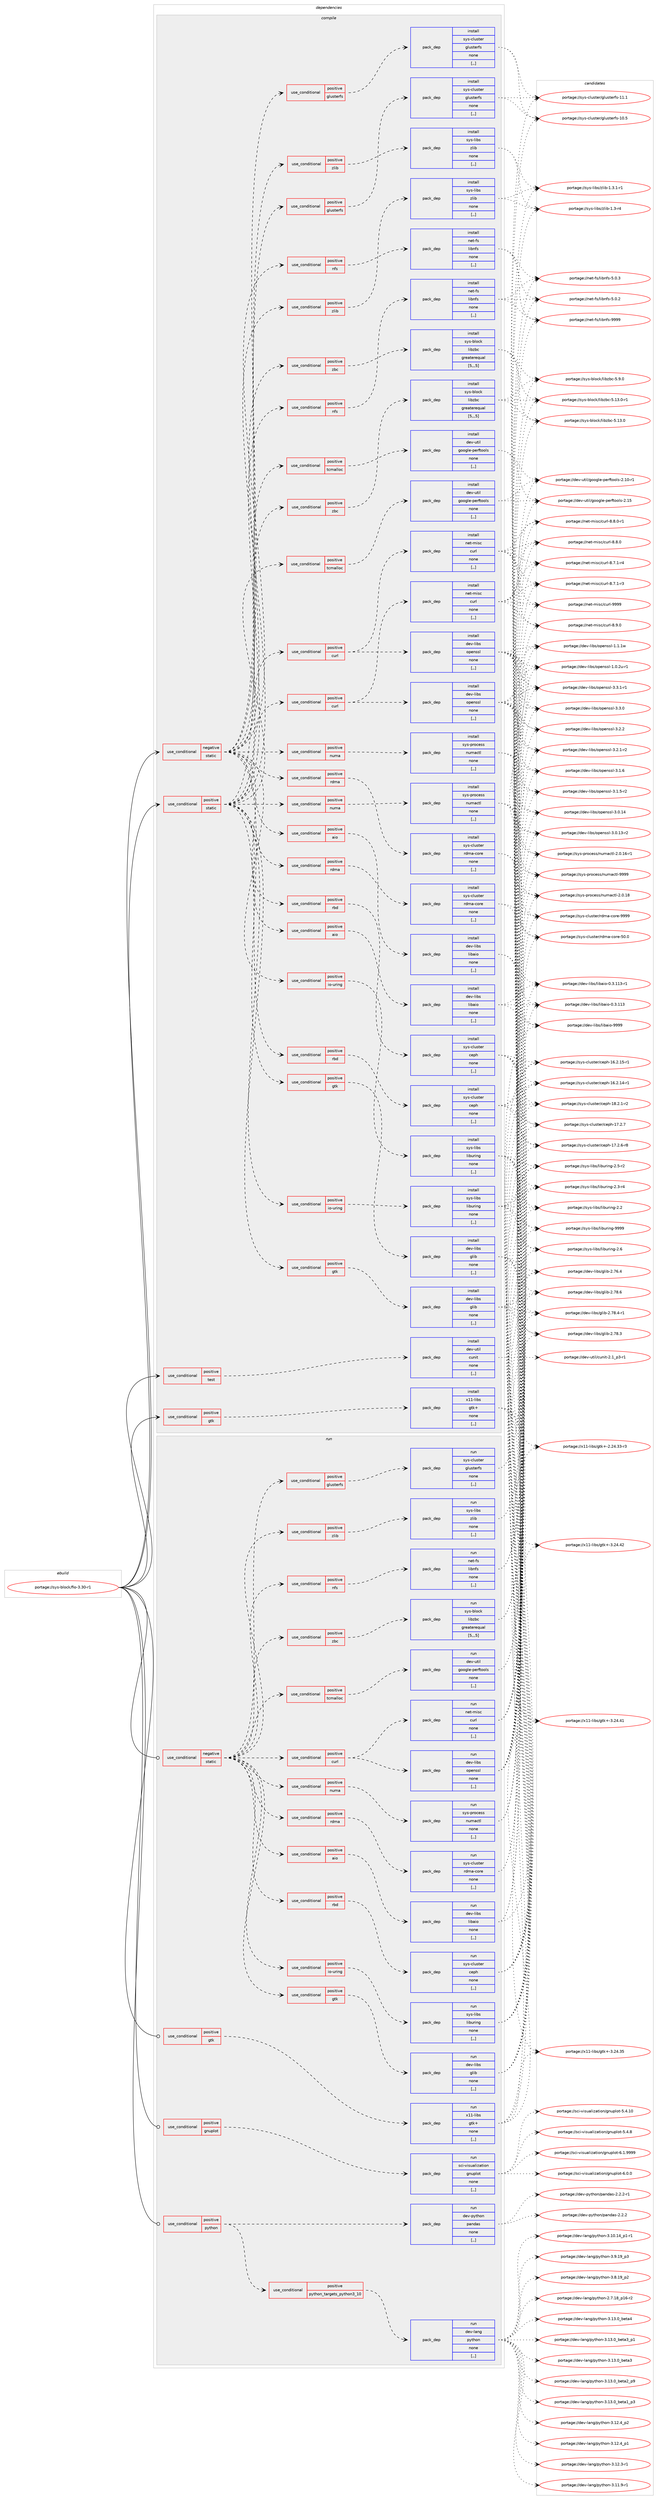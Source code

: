 digraph prolog {

# *************
# Graph options
# *************

newrank=true;
concentrate=true;
compound=true;
graph [rankdir=LR,fontname=Helvetica,fontsize=10,ranksep=1.5];#, ranksep=2.5, nodesep=0.2];
edge  [arrowhead=vee];
node  [fontname=Helvetica,fontsize=10];

# **********
# The ebuild
# **********

subgraph cluster_leftcol {
color=gray;
label=<<i>ebuild</i>>;
id [label="portage://sys-block/fio-3.30-r1", color=red, width=4, href="../sys-block/fio-3.30-r1.svg"];
}

# ****************
# The dependencies
# ****************

subgraph cluster_midcol {
color=gray;
label=<<i>dependencies</i>>;
subgraph cluster_compile {
fillcolor="#eeeeee";
style=filled;
label=<<i>compile</i>>;
subgraph cond113514 {
dependency427802 [label=<<TABLE BORDER="0" CELLBORDER="1" CELLSPACING="0" CELLPADDING="4"><TR><TD ROWSPAN="3" CELLPADDING="10">use_conditional</TD></TR><TR><TD>negative</TD></TR><TR><TD>static</TD></TR></TABLE>>, shape=none, color=red];
subgraph cond113515 {
dependency427803 [label=<<TABLE BORDER="0" CELLBORDER="1" CELLSPACING="0" CELLPADDING="4"><TR><TD ROWSPAN="3" CELLPADDING="10">use_conditional</TD></TR><TR><TD>positive</TD></TR><TR><TD>aio</TD></TR></TABLE>>, shape=none, color=red];
subgraph pack311352 {
dependency427804 [label=<<TABLE BORDER="0" CELLBORDER="1" CELLSPACING="0" CELLPADDING="4" WIDTH="220"><TR><TD ROWSPAN="6" CELLPADDING="30">pack_dep</TD></TR><TR><TD WIDTH="110">install</TD></TR><TR><TD>dev-libs</TD></TR><TR><TD>libaio</TD></TR><TR><TD>none</TD></TR><TR><TD>[,,]</TD></TR></TABLE>>, shape=none, color=blue];
}
dependency427803:e -> dependency427804:w [weight=20,style="dashed",arrowhead="vee"];
}
dependency427802:e -> dependency427803:w [weight=20,style="dashed",arrowhead="vee"];
subgraph cond113516 {
dependency427805 [label=<<TABLE BORDER="0" CELLBORDER="1" CELLSPACING="0" CELLPADDING="4"><TR><TD ROWSPAN="3" CELLPADDING="10">use_conditional</TD></TR><TR><TD>positive</TD></TR><TR><TD>curl</TD></TR></TABLE>>, shape=none, color=red];
subgraph pack311353 {
dependency427806 [label=<<TABLE BORDER="0" CELLBORDER="1" CELLSPACING="0" CELLPADDING="4" WIDTH="220"><TR><TD ROWSPAN="6" CELLPADDING="30">pack_dep</TD></TR><TR><TD WIDTH="110">install</TD></TR><TR><TD>net-misc</TD></TR><TR><TD>curl</TD></TR><TR><TD>none</TD></TR><TR><TD>[,,]</TD></TR></TABLE>>, shape=none, color=blue];
}
dependency427805:e -> dependency427806:w [weight=20,style="dashed",arrowhead="vee"];
subgraph pack311354 {
dependency427807 [label=<<TABLE BORDER="0" CELLBORDER="1" CELLSPACING="0" CELLPADDING="4" WIDTH="220"><TR><TD ROWSPAN="6" CELLPADDING="30">pack_dep</TD></TR><TR><TD WIDTH="110">install</TD></TR><TR><TD>dev-libs</TD></TR><TR><TD>openssl</TD></TR><TR><TD>none</TD></TR><TR><TD>[,,]</TD></TR></TABLE>>, shape=none, color=blue];
}
dependency427805:e -> dependency427807:w [weight=20,style="dashed",arrowhead="vee"];
}
dependency427802:e -> dependency427805:w [weight=20,style="dashed",arrowhead="vee"];
subgraph cond113517 {
dependency427808 [label=<<TABLE BORDER="0" CELLBORDER="1" CELLSPACING="0" CELLPADDING="4"><TR><TD ROWSPAN="3" CELLPADDING="10">use_conditional</TD></TR><TR><TD>positive</TD></TR><TR><TD>nfs</TD></TR></TABLE>>, shape=none, color=red];
subgraph pack311355 {
dependency427809 [label=<<TABLE BORDER="0" CELLBORDER="1" CELLSPACING="0" CELLPADDING="4" WIDTH="220"><TR><TD ROWSPAN="6" CELLPADDING="30">pack_dep</TD></TR><TR><TD WIDTH="110">install</TD></TR><TR><TD>net-fs</TD></TR><TR><TD>libnfs</TD></TR><TR><TD>none</TD></TR><TR><TD>[,,]</TD></TR></TABLE>>, shape=none, color=blue];
}
dependency427808:e -> dependency427809:w [weight=20,style="dashed",arrowhead="vee"];
}
dependency427802:e -> dependency427808:w [weight=20,style="dashed",arrowhead="vee"];
subgraph cond113518 {
dependency427810 [label=<<TABLE BORDER="0" CELLBORDER="1" CELLSPACING="0" CELLPADDING="4"><TR><TD ROWSPAN="3" CELLPADDING="10">use_conditional</TD></TR><TR><TD>positive</TD></TR><TR><TD>glusterfs</TD></TR></TABLE>>, shape=none, color=red];
subgraph pack311356 {
dependency427811 [label=<<TABLE BORDER="0" CELLBORDER="1" CELLSPACING="0" CELLPADDING="4" WIDTH="220"><TR><TD ROWSPAN="6" CELLPADDING="30">pack_dep</TD></TR><TR><TD WIDTH="110">install</TD></TR><TR><TD>sys-cluster</TD></TR><TR><TD>glusterfs</TD></TR><TR><TD>none</TD></TR><TR><TD>[,,]</TD></TR></TABLE>>, shape=none, color=blue];
}
dependency427810:e -> dependency427811:w [weight=20,style="dashed",arrowhead="vee"];
}
dependency427802:e -> dependency427810:w [weight=20,style="dashed",arrowhead="vee"];
subgraph cond113519 {
dependency427812 [label=<<TABLE BORDER="0" CELLBORDER="1" CELLSPACING="0" CELLPADDING="4"><TR><TD ROWSPAN="3" CELLPADDING="10">use_conditional</TD></TR><TR><TD>positive</TD></TR><TR><TD>gtk</TD></TR></TABLE>>, shape=none, color=red];
subgraph pack311357 {
dependency427813 [label=<<TABLE BORDER="0" CELLBORDER="1" CELLSPACING="0" CELLPADDING="4" WIDTH="220"><TR><TD ROWSPAN="6" CELLPADDING="30">pack_dep</TD></TR><TR><TD WIDTH="110">install</TD></TR><TR><TD>dev-libs</TD></TR><TR><TD>glib</TD></TR><TR><TD>none</TD></TR><TR><TD>[,,]</TD></TR></TABLE>>, shape=none, color=blue];
}
dependency427812:e -> dependency427813:w [weight=20,style="dashed",arrowhead="vee"];
}
dependency427802:e -> dependency427812:w [weight=20,style="dashed",arrowhead="vee"];
subgraph cond113520 {
dependency427814 [label=<<TABLE BORDER="0" CELLBORDER="1" CELLSPACING="0" CELLPADDING="4"><TR><TD ROWSPAN="3" CELLPADDING="10">use_conditional</TD></TR><TR><TD>positive</TD></TR><TR><TD>io-uring</TD></TR></TABLE>>, shape=none, color=red];
subgraph pack311358 {
dependency427815 [label=<<TABLE BORDER="0" CELLBORDER="1" CELLSPACING="0" CELLPADDING="4" WIDTH="220"><TR><TD ROWSPAN="6" CELLPADDING="30">pack_dep</TD></TR><TR><TD WIDTH="110">install</TD></TR><TR><TD>sys-libs</TD></TR><TR><TD>liburing</TD></TR><TR><TD>none</TD></TR><TR><TD>[,,]</TD></TR></TABLE>>, shape=none, color=blue];
}
dependency427814:e -> dependency427815:w [weight=20,style="dashed",arrowhead="vee"];
}
dependency427802:e -> dependency427814:w [weight=20,style="dashed",arrowhead="vee"];
subgraph cond113521 {
dependency427816 [label=<<TABLE BORDER="0" CELLBORDER="1" CELLSPACING="0" CELLPADDING="4"><TR><TD ROWSPAN="3" CELLPADDING="10">use_conditional</TD></TR><TR><TD>positive</TD></TR><TR><TD>numa</TD></TR></TABLE>>, shape=none, color=red];
subgraph pack311359 {
dependency427817 [label=<<TABLE BORDER="0" CELLBORDER="1" CELLSPACING="0" CELLPADDING="4" WIDTH="220"><TR><TD ROWSPAN="6" CELLPADDING="30">pack_dep</TD></TR><TR><TD WIDTH="110">install</TD></TR><TR><TD>sys-process</TD></TR><TR><TD>numactl</TD></TR><TR><TD>none</TD></TR><TR><TD>[,,]</TD></TR></TABLE>>, shape=none, color=blue];
}
dependency427816:e -> dependency427817:w [weight=20,style="dashed",arrowhead="vee"];
}
dependency427802:e -> dependency427816:w [weight=20,style="dashed",arrowhead="vee"];
subgraph cond113522 {
dependency427818 [label=<<TABLE BORDER="0" CELLBORDER="1" CELLSPACING="0" CELLPADDING="4"><TR><TD ROWSPAN="3" CELLPADDING="10">use_conditional</TD></TR><TR><TD>positive</TD></TR><TR><TD>rbd</TD></TR></TABLE>>, shape=none, color=red];
subgraph pack311360 {
dependency427819 [label=<<TABLE BORDER="0" CELLBORDER="1" CELLSPACING="0" CELLPADDING="4" WIDTH="220"><TR><TD ROWSPAN="6" CELLPADDING="30">pack_dep</TD></TR><TR><TD WIDTH="110">install</TD></TR><TR><TD>sys-cluster</TD></TR><TR><TD>ceph</TD></TR><TR><TD>none</TD></TR><TR><TD>[,,]</TD></TR></TABLE>>, shape=none, color=blue];
}
dependency427818:e -> dependency427819:w [weight=20,style="dashed",arrowhead="vee"];
}
dependency427802:e -> dependency427818:w [weight=20,style="dashed",arrowhead="vee"];
subgraph cond113523 {
dependency427820 [label=<<TABLE BORDER="0" CELLBORDER="1" CELLSPACING="0" CELLPADDING="4"><TR><TD ROWSPAN="3" CELLPADDING="10">use_conditional</TD></TR><TR><TD>positive</TD></TR><TR><TD>rdma</TD></TR></TABLE>>, shape=none, color=red];
subgraph pack311361 {
dependency427821 [label=<<TABLE BORDER="0" CELLBORDER="1" CELLSPACING="0" CELLPADDING="4" WIDTH="220"><TR><TD ROWSPAN="6" CELLPADDING="30">pack_dep</TD></TR><TR><TD WIDTH="110">install</TD></TR><TR><TD>sys-cluster</TD></TR><TR><TD>rdma-core</TD></TR><TR><TD>none</TD></TR><TR><TD>[,,]</TD></TR></TABLE>>, shape=none, color=blue];
}
dependency427820:e -> dependency427821:w [weight=20,style="dashed",arrowhead="vee"];
}
dependency427802:e -> dependency427820:w [weight=20,style="dashed",arrowhead="vee"];
subgraph cond113524 {
dependency427822 [label=<<TABLE BORDER="0" CELLBORDER="1" CELLSPACING="0" CELLPADDING="4"><TR><TD ROWSPAN="3" CELLPADDING="10">use_conditional</TD></TR><TR><TD>positive</TD></TR><TR><TD>tcmalloc</TD></TR></TABLE>>, shape=none, color=red];
subgraph pack311362 {
dependency427823 [label=<<TABLE BORDER="0" CELLBORDER="1" CELLSPACING="0" CELLPADDING="4" WIDTH="220"><TR><TD ROWSPAN="6" CELLPADDING="30">pack_dep</TD></TR><TR><TD WIDTH="110">install</TD></TR><TR><TD>dev-util</TD></TR><TR><TD>google-perftools</TD></TR><TR><TD>none</TD></TR><TR><TD>[,,]</TD></TR></TABLE>>, shape=none, color=blue];
}
dependency427822:e -> dependency427823:w [weight=20,style="dashed",arrowhead="vee"];
}
dependency427802:e -> dependency427822:w [weight=20,style="dashed",arrowhead="vee"];
subgraph cond113525 {
dependency427824 [label=<<TABLE BORDER="0" CELLBORDER="1" CELLSPACING="0" CELLPADDING="4"><TR><TD ROWSPAN="3" CELLPADDING="10">use_conditional</TD></TR><TR><TD>positive</TD></TR><TR><TD>zbc</TD></TR></TABLE>>, shape=none, color=red];
subgraph pack311363 {
dependency427825 [label=<<TABLE BORDER="0" CELLBORDER="1" CELLSPACING="0" CELLPADDING="4" WIDTH="220"><TR><TD ROWSPAN="6" CELLPADDING="30">pack_dep</TD></TR><TR><TD WIDTH="110">install</TD></TR><TR><TD>sys-block</TD></TR><TR><TD>libzbc</TD></TR><TR><TD>greaterequal</TD></TR><TR><TD>[5,,,5]</TD></TR></TABLE>>, shape=none, color=blue];
}
dependency427824:e -> dependency427825:w [weight=20,style="dashed",arrowhead="vee"];
}
dependency427802:e -> dependency427824:w [weight=20,style="dashed",arrowhead="vee"];
subgraph cond113526 {
dependency427826 [label=<<TABLE BORDER="0" CELLBORDER="1" CELLSPACING="0" CELLPADDING="4"><TR><TD ROWSPAN="3" CELLPADDING="10">use_conditional</TD></TR><TR><TD>positive</TD></TR><TR><TD>zlib</TD></TR></TABLE>>, shape=none, color=red];
subgraph pack311364 {
dependency427827 [label=<<TABLE BORDER="0" CELLBORDER="1" CELLSPACING="0" CELLPADDING="4" WIDTH="220"><TR><TD ROWSPAN="6" CELLPADDING="30">pack_dep</TD></TR><TR><TD WIDTH="110">install</TD></TR><TR><TD>sys-libs</TD></TR><TR><TD>zlib</TD></TR><TR><TD>none</TD></TR><TR><TD>[,,]</TD></TR></TABLE>>, shape=none, color=blue];
}
dependency427826:e -> dependency427827:w [weight=20,style="dashed",arrowhead="vee"];
}
dependency427802:e -> dependency427826:w [weight=20,style="dashed",arrowhead="vee"];
}
id:e -> dependency427802:w [weight=20,style="solid",arrowhead="vee"];
subgraph cond113527 {
dependency427828 [label=<<TABLE BORDER="0" CELLBORDER="1" CELLSPACING="0" CELLPADDING="4"><TR><TD ROWSPAN="3" CELLPADDING="10">use_conditional</TD></TR><TR><TD>positive</TD></TR><TR><TD>gtk</TD></TR></TABLE>>, shape=none, color=red];
subgraph pack311365 {
dependency427829 [label=<<TABLE BORDER="0" CELLBORDER="1" CELLSPACING="0" CELLPADDING="4" WIDTH="220"><TR><TD ROWSPAN="6" CELLPADDING="30">pack_dep</TD></TR><TR><TD WIDTH="110">install</TD></TR><TR><TD>x11-libs</TD></TR><TR><TD>gtk+</TD></TR><TR><TD>none</TD></TR><TR><TD>[,,]</TD></TR></TABLE>>, shape=none, color=blue];
}
dependency427828:e -> dependency427829:w [weight=20,style="dashed",arrowhead="vee"];
}
id:e -> dependency427828:w [weight=20,style="solid",arrowhead="vee"];
subgraph cond113528 {
dependency427830 [label=<<TABLE BORDER="0" CELLBORDER="1" CELLSPACING="0" CELLPADDING="4"><TR><TD ROWSPAN="3" CELLPADDING="10">use_conditional</TD></TR><TR><TD>positive</TD></TR><TR><TD>static</TD></TR></TABLE>>, shape=none, color=red];
subgraph cond113529 {
dependency427831 [label=<<TABLE BORDER="0" CELLBORDER="1" CELLSPACING="0" CELLPADDING="4"><TR><TD ROWSPAN="3" CELLPADDING="10">use_conditional</TD></TR><TR><TD>positive</TD></TR><TR><TD>aio</TD></TR></TABLE>>, shape=none, color=red];
subgraph pack311366 {
dependency427832 [label=<<TABLE BORDER="0" CELLBORDER="1" CELLSPACING="0" CELLPADDING="4" WIDTH="220"><TR><TD ROWSPAN="6" CELLPADDING="30">pack_dep</TD></TR><TR><TD WIDTH="110">install</TD></TR><TR><TD>dev-libs</TD></TR><TR><TD>libaio</TD></TR><TR><TD>none</TD></TR><TR><TD>[,,]</TD></TR></TABLE>>, shape=none, color=blue];
}
dependency427831:e -> dependency427832:w [weight=20,style="dashed",arrowhead="vee"];
}
dependency427830:e -> dependency427831:w [weight=20,style="dashed",arrowhead="vee"];
subgraph cond113530 {
dependency427833 [label=<<TABLE BORDER="0" CELLBORDER="1" CELLSPACING="0" CELLPADDING="4"><TR><TD ROWSPAN="3" CELLPADDING="10">use_conditional</TD></TR><TR><TD>positive</TD></TR><TR><TD>curl</TD></TR></TABLE>>, shape=none, color=red];
subgraph pack311367 {
dependency427834 [label=<<TABLE BORDER="0" CELLBORDER="1" CELLSPACING="0" CELLPADDING="4" WIDTH="220"><TR><TD ROWSPAN="6" CELLPADDING="30">pack_dep</TD></TR><TR><TD WIDTH="110">install</TD></TR><TR><TD>net-misc</TD></TR><TR><TD>curl</TD></TR><TR><TD>none</TD></TR><TR><TD>[,,]</TD></TR></TABLE>>, shape=none, color=blue];
}
dependency427833:e -> dependency427834:w [weight=20,style="dashed",arrowhead="vee"];
subgraph pack311368 {
dependency427835 [label=<<TABLE BORDER="0" CELLBORDER="1" CELLSPACING="0" CELLPADDING="4" WIDTH="220"><TR><TD ROWSPAN="6" CELLPADDING="30">pack_dep</TD></TR><TR><TD WIDTH="110">install</TD></TR><TR><TD>dev-libs</TD></TR><TR><TD>openssl</TD></TR><TR><TD>none</TD></TR><TR><TD>[,,]</TD></TR></TABLE>>, shape=none, color=blue];
}
dependency427833:e -> dependency427835:w [weight=20,style="dashed",arrowhead="vee"];
}
dependency427830:e -> dependency427833:w [weight=20,style="dashed",arrowhead="vee"];
subgraph cond113531 {
dependency427836 [label=<<TABLE BORDER="0" CELLBORDER="1" CELLSPACING="0" CELLPADDING="4"><TR><TD ROWSPAN="3" CELLPADDING="10">use_conditional</TD></TR><TR><TD>positive</TD></TR><TR><TD>nfs</TD></TR></TABLE>>, shape=none, color=red];
subgraph pack311369 {
dependency427837 [label=<<TABLE BORDER="0" CELLBORDER="1" CELLSPACING="0" CELLPADDING="4" WIDTH="220"><TR><TD ROWSPAN="6" CELLPADDING="30">pack_dep</TD></TR><TR><TD WIDTH="110">install</TD></TR><TR><TD>net-fs</TD></TR><TR><TD>libnfs</TD></TR><TR><TD>none</TD></TR><TR><TD>[,,]</TD></TR></TABLE>>, shape=none, color=blue];
}
dependency427836:e -> dependency427837:w [weight=20,style="dashed",arrowhead="vee"];
}
dependency427830:e -> dependency427836:w [weight=20,style="dashed",arrowhead="vee"];
subgraph cond113532 {
dependency427838 [label=<<TABLE BORDER="0" CELLBORDER="1" CELLSPACING="0" CELLPADDING="4"><TR><TD ROWSPAN="3" CELLPADDING="10">use_conditional</TD></TR><TR><TD>positive</TD></TR><TR><TD>glusterfs</TD></TR></TABLE>>, shape=none, color=red];
subgraph pack311370 {
dependency427839 [label=<<TABLE BORDER="0" CELLBORDER="1" CELLSPACING="0" CELLPADDING="4" WIDTH="220"><TR><TD ROWSPAN="6" CELLPADDING="30">pack_dep</TD></TR><TR><TD WIDTH="110">install</TD></TR><TR><TD>sys-cluster</TD></TR><TR><TD>glusterfs</TD></TR><TR><TD>none</TD></TR><TR><TD>[,,]</TD></TR></TABLE>>, shape=none, color=blue];
}
dependency427838:e -> dependency427839:w [weight=20,style="dashed",arrowhead="vee"];
}
dependency427830:e -> dependency427838:w [weight=20,style="dashed",arrowhead="vee"];
subgraph cond113533 {
dependency427840 [label=<<TABLE BORDER="0" CELLBORDER="1" CELLSPACING="0" CELLPADDING="4"><TR><TD ROWSPAN="3" CELLPADDING="10">use_conditional</TD></TR><TR><TD>positive</TD></TR><TR><TD>gtk</TD></TR></TABLE>>, shape=none, color=red];
subgraph pack311371 {
dependency427841 [label=<<TABLE BORDER="0" CELLBORDER="1" CELLSPACING="0" CELLPADDING="4" WIDTH="220"><TR><TD ROWSPAN="6" CELLPADDING="30">pack_dep</TD></TR><TR><TD WIDTH="110">install</TD></TR><TR><TD>dev-libs</TD></TR><TR><TD>glib</TD></TR><TR><TD>none</TD></TR><TR><TD>[,,]</TD></TR></TABLE>>, shape=none, color=blue];
}
dependency427840:e -> dependency427841:w [weight=20,style="dashed",arrowhead="vee"];
}
dependency427830:e -> dependency427840:w [weight=20,style="dashed",arrowhead="vee"];
subgraph cond113534 {
dependency427842 [label=<<TABLE BORDER="0" CELLBORDER="1" CELLSPACING="0" CELLPADDING="4"><TR><TD ROWSPAN="3" CELLPADDING="10">use_conditional</TD></TR><TR><TD>positive</TD></TR><TR><TD>io-uring</TD></TR></TABLE>>, shape=none, color=red];
subgraph pack311372 {
dependency427843 [label=<<TABLE BORDER="0" CELLBORDER="1" CELLSPACING="0" CELLPADDING="4" WIDTH="220"><TR><TD ROWSPAN="6" CELLPADDING="30">pack_dep</TD></TR><TR><TD WIDTH="110">install</TD></TR><TR><TD>sys-libs</TD></TR><TR><TD>liburing</TD></TR><TR><TD>none</TD></TR><TR><TD>[,,]</TD></TR></TABLE>>, shape=none, color=blue];
}
dependency427842:e -> dependency427843:w [weight=20,style="dashed",arrowhead="vee"];
}
dependency427830:e -> dependency427842:w [weight=20,style="dashed",arrowhead="vee"];
subgraph cond113535 {
dependency427844 [label=<<TABLE BORDER="0" CELLBORDER="1" CELLSPACING="0" CELLPADDING="4"><TR><TD ROWSPAN="3" CELLPADDING="10">use_conditional</TD></TR><TR><TD>positive</TD></TR><TR><TD>numa</TD></TR></TABLE>>, shape=none, color=red];
subgraph pack311373 {
dependency427845 [label=<<TABLE BORDER="0" CELLBORDER="1" CELLSPACING="0" CELLPADDING="4" WIDTH="220"><TR><TD ROWSPAN="6" CELLPADDING="30">pack_dep</TD></TR><TR><TD WIDTH="110">install</TD></TR><TR><TD>sys-process</TD></TR><TR><TD>numactl</TD></TR><TR><TD>none</TD></TR><TR><TD>[,,]</TD></TR></TABLE>>, shape=none, color=blue];
}
dependency427844:e -> dependency427845:w [weight=20,style="dashed",arrowhead="vee"];
}
dependency427830:e -> dependency427844:w [weight=20,style="dashed",arrowhead="vee"];
subgraph cond113536 {
dependency427846 [label=<<TABLE BORDER="0" CELLBORDER="1" CELLSPACING="0" CELLPADDING="4"><TR><TD ROWSPAN="3" CELLPADDING="10">use_conditional</TD></TR><TR><TD>positive</TD></TR><TR><TD>rbd</TD></TR></TABLE>>, shape=none, color=red];
subgraph pack311374 {
dependency427847 [label=<<TABLE BORDER="0" CELLBORDER="1" CELLSPACING="0" CELLPADDING="4" WIDTH="220"><TR><TD ROWSPAN="6" CELLPADDING="30">pack_dep</TD></TR><TR><TD WIDTH="110">install</TD></TR><TR><TD>sys-cluster</TD></TR><TR><TD>ceph</TD></TR><TR><TD>none</TD></TR><TR><TD>[,,]</TD></TR></TABLE>>, shape=none, color=blue];
}
dependency427846:e -> dependency427847:w [weight=20,style="dashed",arrowhead="vee"];
}
dependency427830:e -> dependency427846:w [weight=20,style="dashed",arrowhead="vee"];
subgraph cond113537 {
dependency427848 [label=<<TABLE BORDER="0" CELLBORDER="1" CELLSPACING="0" CELLPADDING="4"><TR><TD ROWSPAN="3" CELLPADDING="10">use_conditional</TD></TR><TR><TD>positive</TD></TR><TR><TD>rdma</TD></TR></TABLE>>, shape=none, color=red];
subgraph pack311375 {
dependency427849 [label=<<TABLE BORDER="0" CELLBORDER="1" CELLSPACING="0" CELLPADDING="4" WIDTH="220"><TR><TD ROWSPAN="6" CELLPADDING="30">pack_dep</TD></TR><TR><TD WIDTH="110">install</TD></TR><TR><TD>sys-cluster</TD></TR><TR><TD>rdma-core</TD></TR><TR><TD>none</TD></TR><TR><TD>[,,]</TD></TR></TABLE>>, shape=none, color=blue];
}
dependency427848:e -> dependency427849:w [weight=20,style="dashed",arrowhead="vee"];
}
dependency427830:e -> dependency427848:w [weight=20,style="dashed",arrowhead="vee"];
subgraph cond113538 {
dependency427850 [label=<<TABLE BORDER="0" CELLBORDER="1" CELLSPACING="0" CELLPADDING="4"><TR><TD ROWSPAN="3" CELLPADDING="10">use_conditional</TD></TR><TR><TD>positive</TD></TR><TR><TD>tcmalloc</TD></TR></TABLE>>, shape=none, color=red];
subgraph pack311376 {
dependency427851 [label=<<TABLE BORDER="0" CELLBORDER="1" CELLSPACING="0" CELLPADDING="4" WIDTH="220"><TR><TD ROWSPAN="6" CELLPADDING="30">pack_dep</TD></TR><TR><TD WIDTH="110">install</TD></TR><TR><TD>dev-util</TD></TR><TR><TD>google-perftools</TD></TR><TR><TD>none</TD></TR><TR><TD>[,,]</TD></TR></TABLE>>, shape=none, color=blue];
}
dependency427850:e -> dependency427851:w [weight=20,style="dashed",arrowhead="vee"];
}
dependency427830:e -> dependency427850:w [weight=20,style="dashed",arrowhead="vee"];
subgraph cond113539 {
dependency427852 [label=<<TABLE BORDER="0" CELLBORDER="1" CELLSPACING="0" CELLPADDING="4"><TR><TD ROWSPAN="3" CELLPADDING="10">use_conditional</TD></TR><TR><TD>positive</TD></TR><TR><TD>zbc</TD></TR></TABLE>>, shape=none, color=red];
subgraph pack311377 {
dependency427853 [label=<<TABLE BORDER="0" CELLBORDER="1" CELLSPACING="0" CELLPADDING="4" WIDTH="220"><TR><TD ROWSPAN="6" CELLPADDING="30">pack_dep</TD></TR><TR><TD WIDTH="110">install</TD></TR><TR><TD>sys-block</TD></TR><TR><TD>libzbc</TD></TR><TR><TD>greaterequal</TD></TR><TR><TD>[5,,,5]</TD></TR></TABLE>>, shape=none, color=blue];
}
dependency427852:e -> dependency427853:w [weight=20,style="dashed",arrowhead="vee"];
}
dependency427830:e -> dependency427852:w [weight=20,style="dashed",arrowhead="vee"];
subgraph cond113540 {
dependency427854 [label=<<TABLE BORDER="0" CELLBORDER="1" CELLSPACING="0" CELLPADDING="4"><TR><TD ROWSPAN="3" CELLPADDING="10">use_conditional</TD></TR><TR><TD>positive</TD></TR><TR><TD>zlib</TD></TR></TABLE>>, shape=none, color=red];
subgraph pack311378 {
dependency427855 [label=<<TABLE BORDER="0" CELLBORDER="1" CELLSPACING="0" CELLPADDING="4" WIDTH="220"><TR><TD ROWSPAN="6" CELLPADDING="30">pack_dep</TD></TR><TR><TD WIDTH="110">install</TD></TR><TR><TD>sys-libs</TD></TR><TR><TD>zlib</TD></TR><TR><TD>none</TD></TR><TR><TD>[,,]</TD></TR></TABLE>>, shape=none, color=blue];
}
dependency427854:e -> dependency427855:w [weight=20,style="dashed",arrowhead="vee"];
}
dependency427830:e -> dependency427854:w [weight=20,style="dashed",arrowhead="vee"];
}
id:e -> dependency427830:w [weight=20,style="solid",arrowhead="vee"];
subgraph cond113541 {
dependency427856 [label=<<TABLE BORDER="0" CELLBORDER="1" CELLSPACING="0" CELLPADDING="4"><TR><TD ROWSPAN="3" CELLPADDING="10">use_conditional</TD></TR><TR><TD>positive</TD></TR><TR><TD>test</TD></TR></TABLE>>, shape=none, color=red];
subgraph pack311379 {
dependency427857 [label=<<TABLE BORDER="0" CELLBORDER="1" CELLSPACING="0" CELLPADDING="4" WIDTH="220"><TR><TD ROWSPAN="6" CELLPADDING="30">pack_dep</TD></TR><TR><TD WIDTH="110">install</TD></TR><TR><TD>dev-util</TD></TR><TR><TD>cunit</TD></TR><TR><TD>none</TD></TR><TR><TD>[,,]</TD></TR></TABLE>>, shape=none, color=blue];
}
dependency427856:e -> dependency427857:w [weight=20,style="dashed",arrowhead="vee"];
}
id:e -> dependency427856:w [weight=20,style="solid",arrowhead="vee"];
}
subgraph cluster_compileandrun {
fillcolor="#eeeeee";
style=filled;
label=<<i>compile and run</i>>;
}
subgraph cluster_run {
fillcolor="#eeeeee";
style=filled;
label=<<i>run</i>>;
subgraph cond113542 {
dependency427858 [label=<<TABLE BORDER="0" CELLBORDER="1" CELLSPACING="0" CELLPADDING="4"><TR><TD ROWSPAN="3" CELLPADDING="10">use_conditional</TD></TR><TR><TD>negative</TD></TR><TR><TD>static</TD></TR></TABLE>>, shape=none, color=red];
subgraph cond113543 {
dependency427859 [label=<<TABLE BORDER="0" CELLBORDER="1" CELLSPACING="0" CELLPADDING="4"><TR><TD ROWSPAN="3" CELLPADDING="10">use_conditional</TD></TR><TR><TD>positive</TD></TR><TR><TD>aio</TD></TR></TABLE>>, shape=none, color=red];
subgraph pack311380 {
dependency427860 [label=<<TABLE BORDER="0" CELLBORDER="1" CELLSPACING="0" CELLPADDING="4" WIDTH="220"><TR><TD ROWSPAN="6" CELLPADDING="30">pack_dep</TD></TR><TR><TD WIDTH="110">run</TD></TR><TR><TD>dev-libs</TD></TR><TR><TD>libaio</TD></TR><TR><TD>none</TD></TR><TR><TD>[,,]</TD></TR></TABLE>>, shape=none, color=blue];
}
dependency427859:e -> dependency427860:w [weight=20,style="dashed",arrowhead="vee"];
}
dependency427858:e -> dependency427859:w [weight=20,style="dashed",arrowhead="vee"];
subgraph cond113544 {
dependency427861 [label=<<TABLE BORDER="0" CELLBORDER="1" CELLSPACING="0" CELLPADDING="4"><TR><TD ROWSPAN="3" CELLPADDING="10">use_conditional</TD></TR><TR><TD>positive</TD></TR><TR><TD>curl</TD></TR></TABLE>>, shape=none, color=red];
subgraph pack311381 {
dependency427862 [label=<<TABLE BORDER="0" CELLBORDER="1" CELLSPACING="0" CELLPADDING="4" WIDTH="220"><TR><TD ROWSPAN="6" CELLPADDING="30">pack_dep</TD></TR><TR><TD WIDTH="110">run</TD></TR><TR><TD>net-misc</TD></TR><TR><TD>curl</TD></TR><TR><TD>none</TD></TR><TR><TD>[,,]</TD></TR></TABLE>>, shape=none, color=blue];
}
dependency427861:e -> dependency427862:w [weight=20,style="dashed",arrowhead="vee"];
subgraph pack311382 {
dependency427863 [label=<<TABLE BORDER="0" CELLBORDER="1" CELLSPACING="0" CELLPADDING="4" WIDTH="220"><TR><TD ROWSPAN="6" CELLPADDING="30">pack_dep</TD></TR><TR><TD WIDTH="110">run</TD></TR><TR><TD>dev-libs</TD></TR><TR><TD>openssl</TD></TR><TR><TD>none</TD></TR><TR><TD>[,,]</TD></TR></TABLE>>, shape=none, color=blue];
}
dependency427861:e -> dependency427863:w [weight=20,style="dashed",arrowhead="vee"];
}
dependency427858:e -> dependency427861:w [weight=20,style="dashed",arrowhead="vee"];
subgraph cond113545 {
dependency427864 [label=<<TABLE BORDER="0" CELLBORDER="1" CELLSPACING="0" CELLPADDING="4"><TR><TD ROWSPAN="3" CELLPADDING="10">use_conditional</TD></TR><TR><TD>positive</TD></TR><TR><TD>nfs</TD></TR></TABLE>>, shape=none, color=red];
subgraph pack311383 {
dependency427865 [label=<<TABLE BORDER="0" CELLBORDER="1" CELLSPACING="0" CELLPADDING="4" WIDTH="220"><TR><TD ROWSPAN="6" CELLPADDING="30">pack_dep</TD></TR><TR><TD WIDTH="110">run</TD></TR><TR><TD>net-fs</TD></TR><TR><TD>libnfs</TD></TR><TR><TD>none</TD></TR><TR><TD>[,,]</TD></TR></TABLE>>, shape=none, color=blue];
}
dependency427864:e -> dependency427865:w [weight=20,style="dashed",arrowhead="vee"];
}
dependency427858:e -> dependency427864:w [weight=20,style="dashed",arrowhead="vee"];
subgraph cond113546 {
dependency427866 [label=<<TABLE BORDER="0" CELLBORDER="1" CELLSPACING="0" CELLPADDING="4"><TR><TD ROWSPAN="3" CELLPADDING="10">use_conditional</TD></TR><TR><TD>positive</TD></TR><TR><TD>glusterfs</TD></TR></TABLE>>, shape=none, color=red];
subgraph pack311384 {
dependency427867 [label=<<TABLE BORDER="0" CELLBORDER="1" CELLSPACING="0" CELLPADDING="4" WIDTH="220"><TR><TD ROWSPAN="6" CELLPADDING="30">pack_dep</TD></TR><TR><TD WIDTH="110">run</TD></TR><TR><TD>sys-cluster</TD></TR><TR><TD>glusterfs</TD></TR><TR><TD>none</TD></TR><TR><TD>[,,]</TD></TR></TABLE>>, shape=none, color=blue];
}
dependency427866:e -> dependency427867:w [weight=20,style="dashed",arrowhead="vee"];
}
dependency427858:e -> dependency427866:w [weight=20,style="dashed",arrowhead="vee"];
subgraph cond113547 {
dependency427868 [label=<<TABLE BORDER="0" CELLBORDER="1" CELLSPACING="0" CELLPADDING="4"><TR><TD ROWSPAN="3" CELLPADDING="10">use_conditional</TD></TR><TR><TD>positive</TD></TR><TR><TD>gtk</TD></TR></TABLE>>, shape=none, color=red];
subgraph pack311385 {
dependency427869 [label=<<TABLE BORDER="0" CELLBORDER="1" CELLSPACING="0" CELLPADDING="4" WIDTH="220"><TR><TD ROWSPAN="6" CELLPADDING="30">pack_dep</TD></TR><TR><TD WIDTH="110">run</TD></TR><TR><TD>dev-libs</TD></TR><TR><TD>glib</TD></TR><TR><TD>none</TD></TR><TR><TD>[,,]</TD></TR></TABLE>>, shape=none, color=blue];
}
dependency427868:e -> dependency427869:w [weight=20,style="dashed",arrowhead="vee"];
}
dependency427858:e -> dependency427868:w [weight=20,style="dashed",arrowhead="vee"];
subgraph cond113548 {
dependency427870 [label=<<TABLE BORDER="0" CELLBORDER="1" CELLSPACING="0" CELLPADDING="4"><TR><TD ROWSPAN="3" CELLPADDING="10">use_conditional</TD></TR><TR><TD>positive</TD></TR><TR><TD>io-uring</TD></TR></TABLE>>, shape=none, color=red];
subgraph pack311386 {
dependency427871 [label=<<TABLE BORDER="0" CELLBORDER="1" CELLSPACING="0" CELLPADDING="4" WIDTH="220"><TR><TD ROWSPAN="6" CELLPADDING="30">pack_dep</TD></TR><TR><TD WIDTH="110">run</TD></TR><TR><TD>sys-libs</TD></TR><TR><TD>liburing</TD></TR><TR><TD>none</TD></TR><TR><TD>[,,]</TD></TR></TABLE>>, shape=none, color=blue];
}
dependency427870:e -> dependency427871:w [weight=20,style="dashed",arrowhead="vee"];
}
dependency427858:e -> dependency427870:w [weight=20,style="dashed",arrowhead="vee"];
subgraph cond113549 {
dependency427872 [label=<<TABLE BORDER="0" CELLBORDER="1" CELLSPACING="0" CELLPADDING="4"><TR><TD ROWSPAN="3" CELLPADDING="10">use_conditional</TD></TR><TR><TD>positive</TD></TR><TR><TD>numa</TD></TR></TABLE>>, shape=none, color=red];
subgraph pack311387 {
dependency427873 [label=<<TABLE BORDER="0" CELLBORDER="1" CELLSPACING="0" CELLPADDING="4" WIDTH="220"><TR><TD ROWSPAN="6" CELLPADDING="30">pack_dep</TD></TR><TR><TD WIDTH="110">run</TD></TR><TR><TD>sys-process</TD></TR><TR><TD>numactl</TD></TR><TR><TD>none</TD></TR><TR><TD>[,,]</TD></TR></TABLE>>, shape=none, color=blue];
}
dependency427872:e -> dependency427873:w [weight=20,style="dashed",arrowhead="vee"];
}
dependency427858:e -> dependency427872:w [weight=20,style="dashed",arrowhead="vee"];
subgraph cond113550 {
dependency427874 [label=<<TABLE BORDER="0" CELLBORDER="1" CELLSPACING="0" CELLPADDING="4"><TR><TD ROWSPAN="3" CELLPADDING="10">use_conditional</TD></TR><TR><TD>positive</TD></TR><TR><TD>rbd</TD></TR></TABLE>>, shape=none, color=red];
subgraph pack311388 {
dependency427875 [label=<<TABLE BORDER="0" CELLBORDER="1" CELLSPACING="0" CELLPADDING="4" WIDTH="220"><TR><TD ROWSPAN="6" CELLPADDING="30">pack_dep</TD></TR><TR><TD WIDTH="110">run</TD></TR><TR><TD>sys-cluster</TD></TR><TR><TD>ceph</TD></TR><TR><TD>none</TD></TR><TR><TD>[,,]</TD></TR></TABLE>>, shape=none, color=blue];
}
dependency427874:e -> dependency427875:w [weight=20,style="dashed",arrowhead="vee"];
}
dependency427858:e -> dependency427874:w [weight=20,style="dashed",arrowhead="vee"];
subgraph cond113551 {
dependency427876 [label=<<TABLE BORDER="0" CELLBORDER="1" CELLSPACING="0" CELLPADDING="4"><TR><TD ROWSPAN="3" CELLPADDING="10">use_conditional</TD></TR><TR><TD>positive</TD></TR><TR><TD>rdma</TD></TR></TABLE>>, shape=none, color=red];
subgraph pack311389 {
dependency427877 [label=<<TABLE BORDER="0" CELLBORDER="1" CELLSPACING="0" CELLPADDING="4" WIDTH="220"><TR><TD ROWSPAN="6" CELLPADDING="30">pack_dep</TD></TR><TR><TD WIDTH="110">run</TD></TR><TR><TD>sys-cluster</TD></TR><TR><TD>rdma-core</TD></TR><TR><TD>none</TD></TR><TR><TD>[,,]</TD></TR></TABLE>>, shape=none, color=blue];
}
dependency427876:e -> dependency427877:w [weight=20,style="dashed",arrowhead="vee"];
}
dependency427858:e -> dependency427876:w [weight=20,style="dashed",arrowhead="vee"];
subgraph cond113552 {
dependency427878 [label=<<TABLE BORDER="0" CELLBORDER="1" CELLSPACING="0" CELLPADDING="4"><TR><TD ROWSPAN="3" CELLPADDING="10">use_conditional</TD></TR><TR><TD>positive</TD></TR><TR><TD>tcmalloc</TD></TR></TABLE>>, shape=none, color=red];
subgraph pack311390 {
dependency427879 [label=<<TABLE BORDER="0" CELLBORDER="1" CELLSPACING="0" CELLPADDING="4" WIDTH="220"><TR><TD ROWSPAN="6" CELLPADDING="30">pack_dep</TD></TR><TR><TD WIDTH="110">run</TD></TR><TR><TD>dev-util</TD></TR><TR><TD>google-perftools</TD></TR><TR><TD>none</TD></TR><TR><TD>[,,]</TD></TR></TABLE>>, shape=none, color=blue];
}
dependency427878:e -> dependency427879:w [weight=20,style="dashed",arrowhead="vee"];
}
dependency427858:e -> dependency427878:w [weight=20,style="dashed",arrowhead="vee"];
subgraph cond113553 {
dependency427880 [label=<<TABLE BORDER="0" CELLBORDER="1" CELLSPACING="0" CELLPADDING="4"><TR><TD ROWSPAN="3" CELLPADDING="10">use_conditional</TD></TR><TR><TD>positive</TD></TR><TR><TD>zbc</TD></TR></TABLE>>, shape=none, color=red];
subgraph pack311391 {
dependency427881 [label=<<TABLE BORDER="0" CELLBORDER="1" CELLSPACING="0" CELLPADDING="4" WIDTH="220"><TR><TD ROWSPAN="6" CELLPADDING="30">pack_dep</TD></TR><TR><TD WIDTH="110">run</TD></TR><TR><TD>sys-block</TD></TR><TR><TD>libzbc</TD></TR><TR><TD>greaterequal</TD></TR><TR><TD>[5,,,5]</TD></TR></TABLE>>, shape=none, color=blue];
}
dependency427880:e -> dependency427881:w [weight=20,style="dashed",arrowhead="vee"];
}
dependency427858:e -> dependency427880:w [weight=20,style="dashed",arrowhead="vee"];
subgraph cond113554 {
dependency427882 [label=<<TABLE BORDER="0" CELLBORDER="1" CELLSPACING="0" CELLPADDING="4"><TR><TD ROWSPAN="3" CELLPADDING="10">use_conditional</TD></TR><TR><TD>positive</TD></TR><TR><TD>zlib</TD></TR></TABLE>>, shape=none, color=red];
subgraph pack311392 {
dependency427883 [label=<<TABLE BORDER="0" CELLBORDER="1" CELLSPACING="0" CELLPADDING="4" WIDTH="220"><TR><TD ROWSPAN="6" CELLPADDING="30">pack_dep</TD></TR><TR><TD WIDTH="110">run</TD></TR><TR><TD>sys-libs</TD></TR><TR><TD>zlib</TD></TR><TR><TD>none</TD></TR><TR><TD>[,,]</TD></TR></TABLE>>, shape=none, color=blue];
}
dependency427882:e -> dependency427883:w [weight=20,style="dashed",arrowhead="vee"];
}
dependency427858:e -> dependency427882:w [weight=20,style="dashed",arrowhead="vee"];
}
id:e -> dependency427858:w [weight=20,style="solid",arrowhead="odot"];
subgraph cond113555 {
dependency427884 [label=<<TABLE BORDER="0" CELLBORDER="1" CELLSPACING="0" CELLPADDING="4"><TR><TD ROWSPAN="3" CELLPADDING="10">use_conditional</TD></TR><TR><TD>positive</TD></TR><TR><TD>gnuplot</TD></TR></TABLE>>, shape=none, color=red];
subgraph pack311393 {
dependency427885 [label=<<TABLE BORDER="0" CELLBORDER="1" CELLSPACING="0" CELLPADDING="4" WIDTH="220"><TR><TD ROWSPAN="6" CELLPADDING="30">pack_dep</TD></TR><TR><TD WIDTH="110">run</TD></TR><TR><TD>sci-visualization</TD></TR><TR><TD>gnuplot</TD></TR><TR><TD>none</TD></TR><TR><TD>[,,]</TD></TR></TABLE>>, shape=none, color=blue];
}
dependency427884:e -> dependency427885:w [weight=20,style="dashed",arrowhead="vee"];
}
id:e -> dependency427884:w [weight=20,style="solid",arrowhead="odot"];
subgraph cond113556 {
dependency427886 [label=<<TABLE BORDER="0" CELLBORDER="1" CELLSPACING="0" CELLPADDING="4"><TR><TD ROWSPAN="3" CELLPADDING="10">use_conditional</TD></TR><TR><TD>positive</TD></TR><TR><TD>gtk</TD></TR></TABLE>>, shape=none, color=red];
subgraph pack311394 {
dependency427887 [label=<<TABLE BORDER="0" CELLBORDER="1" CELLSPACING="0" CELLPADDING="4" WIDTH="220"><TR><TD ROWSPAN="6" CELLPADDING="30">pack_dep</TD></TR><TR><TD WIDTH="110">run</TD></TR><TR><TD>x11-libs</TD></TR><TR><TD>gtk+</TD></TR><TR><TD>none</TD></TR><TR><TD>[,,]</TD></TR></TABLE>>, shape=none, color=blue];
}
dependency427886:e -> dependency427887:w [weight=20,style="dashed",arrowhead="vee"];
}
id:e -> dependency427886:w [weight=20,style="solid",arrowhead="odot"];
subgraph cond113557 {
dependency427888 [label=<<TABLE BORDER="0" CELLBORDER="1" CELLSPACING="0" CELLPADDING="4"><TR><TD ROWSPAN="3" CELLPADDING="10">use_conditional</TD></TR><TR><TD>positive</TD></TR><TR><TD>python</TD></TR></TABLE>>, shape=none, color=red];
subgraph cond113558 {
dependency427889 [label=<<TABLE BORDER="0" CELLBORDER="1" CELLSPACING="0" CELLPADDING="4"><TR><TD ROWSPAN="3" CELLPADDING="10">use_conditional</TD></TR><TR><TD>positive</TD></TR><TR><TD>python_targets_python3_10</TD></TR></TABLE>>, shape=none, color=red];
subgraph pack311395 {
dependency427890 [label=<<TABLE BORDER="0" CELLBORDER="1" CELLSPACING="0" CELLPADDING="4" WIDTH="220"><TR><TD ROWSPAN="6" CELLPADDING="30">pack_dep</TD></TR><TR><TD WIDTH="110">run</TD></TR><TR><TD>dev-lang</TD></TR><TR><TD>python</TD></TR><TR><TD>none</TD></TR><TR><TD>[,,]</TD></TR></TABLE>>, shape=none, color=blue];
}
dependency427889:e -> dependency427890:w [weight=20,style="dashed",arrowhead="vee"];
}
dependency427888:e -> dependency427889:w [weight=20,style="dashed",arrowhead="vee"];
subgraph pack311396 {
dependency427891 [label=<<TABLE BORDER="0" CELLBORDER="1" CELLSPACING="0" CELLPADDING="4" WIDTH="220"><TR><TD ROWSPAN="6" CELLPADDING="30">pack_dep</TD></TR><TR><TD WIDTH="110">run</TD></TR><TR><TD>dev-python</TD></TR><TR><TD>pandas</TD></TR><TR><TD>none</TD></TR><TR><TD>[,,]</TD></TR></TABLE>>, shape=none, color=blue];
}
dependency427888:e -> dependency427891:w [weight=20,style="dashed",arrowhead="vee"];
}
id:e -> dependency427888:w [weight=20,style="solid",arrowhead="odot"];
}
}

# **************
# The candidates
# **************

subgraph cluster_choices {
rank=same;
color=gray;
label=<<i>candidates</i>>;

subgraph choice311352 {
color=black;
nodesep=1;
choice10010111845108105981154710810598971051114557575757 [label="portage://dev-libs/libaio-9999", color=red, width=4,href="../dev-libs/libaio-9999.svg"];
choice100101118451081059811547108105989710511145484651464949514511449 [label="portage://dev-libs/libaio-0.3.113-r1", color=red, width=4,href="../dev-libs/libaio-0.3.113-r1.svg"];
choice10010111845108105981154710810598971051114548465146494951 [label="portage://dev-libs/libaio-0.3.113", color=red, width=4,href="../dev-libs/libaio-0.3.113.svg"];
dependency427804:e -> choice10010111845108105981154710810598971051114557575757:w [style=dotted,weight="100"];
dependency427804:e -> choice100101118451081059811547108105989710511145484651464949514511449:w [style=dotted,weight="100"];
dependency427804:e -> choice10010111845108105981154710810598971051114548465146494951:w [style=dotted,weight="100"];
}
subgraph choice311353 {
color=black;
nodesep=1;
choice110101116451091051159947991171141084557575757 [label="portage://net-misc/curl-9999", color=red, width=4,href="../net-misc/curl-9999.svg"];
choice11010111645109105115994799117114108455646574648 [label="portage://net-misc/curl-8.9.0", color=red, width=4,href="../net-misc/curl-8.9.0.svg"];
choice110101116451091051159947991171141084556465646484511449 [label="portage://net-misc/curl-8.8.0-r1", color=red, width=4,href="../net-misc/curl-8.8.0-r1.svg"];
choice11010111645109105115994799117114108455646564648 [label="portage://net-misc/curl-8.8.0", color=red, width=4,href="../net-misc/curl-8.8.0.svg"];
choice110101116451091051159947991171141084556465546494511452 [label="portage://net-misc/curl-8.7.1-r4", color=red, width=4,href="../net-misc/curl-8.7.1-r4.svg"];
choice110101116451091051159947991171141084556465546494511451 [label="portage://net-misc/curl-8.7.1-r3", color=red, width=4,href="../net-misc/curl-8.7.1-r3.svg"];
dependency427806:e -> choice110101116451091051159947991171141084557575757:w [style=dotted,weight="100"];
dependency427806:e -> choice11010111645109105115994799117114108455646574648:w [style=dotted,weight="100"];
dependency427806:e -> choice110101116451091051159947991171141084556465646484511449:w [style=dotted,weight="100"];
dependency427806:e -> choice11010111645109105115994799117114108455646564648:w [style=dotted,weight="100"];
dependency427806:e -> choice110101116451091051159947991171141084556465546494511452:w [style=dotted,weight="100"];
dependency427806:e -> choice110101116451091051159947991171141084556465546494511451:w [style=dotted,weight="100"];
}
subgraph choice311354 {
color=black;
nodesep=1;
choice1001011184510810598115471111121011101151151084551465146494511449 [label="portage://dev-libs/openssl-3.3.1-r1", color=red, width=4,href="../dev-libs/openssl-3.3.1-r1.svg"];
choice100101118451081059811547111112101110115115108455146514648 [label="portage://dev-libs/openssl-3.3.0", color=red, width=4,href="../dev-libs/openssl-3.3.0.svg"];
choice100101118451081059811547111112101110115115108455146504650 [label="portage://dev-libs/openssl-3.2.2", color=red, width=4,href="../dev-libs/openssl-3.2.2.svg"];
choice1001011184510810598115471111121011101151151084551465046494511450 [label="portage://dev-libs/openssl-3.2.1-r2", color=red, width=4,href="../dev-libs/openssl-3.2.1-r2.svg"];
choice100101118451081059811547111112101110115115108455146494654 [label="portage://dev-libs/openssl-3.1.6", color=red, width=4,href="../dev-libs/openssl-3.1.6.svg"];
choice1001011184510810598115471111121011101151151084551464946534511450 [label="portage://dev-libs/openssl-3.1.5-r2", color=red, width=4,href="../dev-libs/openssl-3.1.5-r2.svg"];
choice10010111845108105981154711111210111011511510845514648464952 [label="portage://dev-libs/openssl-3.0.14", color=red, width=4,href="../dev-libs/openssl-3.0.14.svg"];
choice100101118451081059811547111112101110115115108455146484649514511450 [label="portage://dev-libs/openssl-3.0.13-r2", color=red, width=4,href="../dev-libs/openssl-3.0.13-r2.svg"];
choice100101118451081059811547111112101110115115108454946494649119 [label="portage://dev-libs/openssl-1.1.1w", color=red, width=4,href="../dev-libs/openssl-1.1.1w.svg"];
choice1001011184510810598115471111121011101151151084549464846501174511449 [label="portage://dev-libs/openssl-1.0.2u-r1", color=red, width=4,href="../dev-libs/openssl-1.0.2u-r1.svg"];
dependency427807:e -> choice1001011184510810598115471111121011101151151084551465146494511449:w [style=dotted,weight="100"];
dependency427807:e -> choice100101118451081059811547111112101110115115108455146514648:w [style=dotted,weight="100"];
dependency427807:e -> choice100101118451081059811547111112101110115115108455146504650:w [style=dotted,weight="100"];
dependency427807:e -> choice1001011184510810598115471111121011101151151084551465046494511450:w [style=dotted,weight="100"];
dependency427807:e -> choice100101118451081059811547111112101110115115108455146494654:w [style=dotted,weight="100"];
dependency427807:e -> choice1001011184510810598115471111121011101151151084551464946534511450:w [style=dotted,weight="100"];
dependency427807:e -> choice10010111845108105981154711111210111011511510845514648464952:w [style=dotted,weight="100"];
dependency427807:e -> choice100101118451081059811547111112101110115115108455146484649514511450:w [style=dotted,weight="100"];
dependency427807:e -> choice100101118451081059811547111112101110115115108454946494649119:w [style=dotted,weight="100"];
dependency427807:e -> choice1001011184510810598115471111121011101151151084549464846501174511449:w [style=dotted,weight="100"];
}
subgraph choice311355 {
color=black;
nodesep=1;
choice1101011164510211547108105981101021154557575757 [label="portage://net-fs/libnfs-9999", color=red, width=4,href="../net-fs/libnfs-9999.svg"];
choice110101116451021154710810598110102115455346484651 [label="portage://net-fs/libnfs-5.0.3", color=red, width=4,href="../net-fs/libnfs-5.0.3.svg"];
choice110101116451021154710810598110102115455346484650 [label="portage://net-fs/libnfs-5.0.2", color=red, width=4,href="../net-fs/libnfs-5.0.2.svg"];
dependency427809:e -> choice1101011164510211547108105981101021154557575757:w [style=dotted,weight="100"];
dependency427809:e -> choice110101116451021154710810598110102115455346484651:w [style=dotted,weight="100"];
dependency427809:e -> choice110101116451021154710810598110102115455346484650:w [style=dotted,weight="100"];
}
subgraph choice311356 {
color=black;
nodesep=1;
choice1151211154599108117115116101114471031081171151161011141021154549494649 [label="portage://sys-cluster/glusterfs-11.1", color=red, width=4,href="../sys-cluster/glusterfs-11.1.svg"];
choice1151211154599108117115116101114471031081171151161011141021154549484653 [label="portage://sys-cluster/glusterfs-10.5", color=red, width=4,href="../sys-cluster/glusterfs-10.5.svg"];
dependency427811:e -> choice1151211154599108117115116101114471031081171151161011141021154549494649:w [style=dotted,weight="100"];
dependency427811:e -> choice1151211154599108117115116101114471031081171151161011141021154549484653:w [style=dotted,weight="100"];
}
subgraph choice311357 {
color=black;
nodesep=1;
choice1001011184510810598115471031081059845504655564654 [label="portage://dev-libs/glib-2.78.6", color=red, width=4,href="../dev-libs/glib-2.78.6.svg"];
choice10010111845108105981154710310810598455046555646524511449 [label="portage://dev-libs/glib-2.78.4-r1", color=red, width=4,href="../dev-libs/glib-2.78.4-r1.svg"];
choice1001011184510810598115471031081059845504655564651 [label="portage://dev-libs/glib-2.78.3", color=red, width=4,href="../dev-libs/glib-2.78.3.svg"];
choice1001011184510810598115471031081059845504655544652 [label="portage://dev-libs/glib-2.76.4", color=red, width=4,href="../dev-libs/glib-2.76.4.svg"];
dependency427813:e -> choice1001011184510810598115471031081059845504655564654:w [style=dotted,weight="100"];
dependency427813:e -> choice10010111845108105981154710310810598455046555646524511449:w [style=dotted,weight="100"];
dependency427813:e -> choice1001011184510810598115471031081059845504655564651:w [style=dotted,weight="100"];
dependency427813:e -> choice1001011184510810598115471031081059845504655544652:w [style=dotted,weight="100"];
}
subgraph choice311358 {
color=black;
nodesep=1;
choice115121115451081059811547108105981171141051101034557575757 [label="portage://sys-libs/liburing-9999", color=red, width=4,href="../sys-libs/liburing-9999.svg"];
choice1151211154510810598115471081059811711410511010345504654 [label="portage://sys-libs/liburing-2.6", color=red, width=4,href="../sys-libs/liburing-2.6.svg"];
choice11512111545108105981154710810598117114105110103455046534511450 [label="portage://sys-libs/liburing-2.5-r2", color=red, width=4,href="../sys-libs/liburing-2.5-r2.svg"];
choice11512111545108105981154710810598117114105110103455046514511452 [label="portage://sys-libs/liburing-2.3-r4", color=red, width=4,href="../sys-libs/liburing-2.3-r4.svg"];
choice1151211154510810598115471081059811711410511010345504650 [label="portage://sys-libs/liburing-2.2", color=red, width=4,href="../sys-libs/liburing-2.2.svg"];
dependency427815:e -> choice115121115451081059811547108105981171141051101034557575757:w [style=dotted,weight="100"];
dependency427815:e -> choice1151211154510810598115471081059811711410511010345504654:w [style=dotted,weight="100"];
dependency427815:e -> choice11512111545108105981154710810598117114105110103455046534511450:w [style=dotted,weight="100"];
dependency427815:e -> choice11512111545108105981154710810598117114105110103455046514511452:w [style=dotted,weight="100"];
dependency427815:e -> choice1151211154510810598115471081059811711410511010345504650:w [style=dotted,weight="100"];
}
subgraph choice311359 {
color=black;
nodesep=1;
choice11512111545112114111991011151154711011710997991161084557575757 [label="portage://sys-process/numactl-9999", color=red, width=4,href="../sys-process/numactl-9999.svg"];
choice115121115451121141119910111511547110117109979911610845504648464956 [label="portage://sys-process/numactl-2.0.18", color=red, width=4,href="../sys-process/numactl-2.0.18.svg"];
choice1151211154511211411199101115115471101171099799116108455046484649544511449 [label="portage://sys-process/numactl-2.0.16-r1", color=red, width=4,href="../sys-process/numactl-2.0.16-r1.svg"];
dependency427817:e -> choice11512111545112114111991011151154711011710997991161084557575757:w [style=dotted,weight="100"];
dependency427817:e -> choice115121115451121141119910111511547110117109979911610845504648464956:w [style=dotted,weight="100"];
dependency427817:e -> choice1151211154511211411199101115115471101171099799116108455046484649544511449:w [style=dotted,weight="100"];
}
subgraph choice311360 {
color=black;
nodesep=1;
choice11512111545991081171151161011144799101112104454956465046494511450 [label="portage://sys-cluster/ceph-18.2.1-r2", color=red, width=4,href="../sys-cluster/ceph-18.2.1-r2.svg"];
choice1151211154599108117115116101114479910111210445495546504655 [label="portage://sys-cluster/ceph-17.2.7", color=red, width=4,href="../sys-cluster/ceph-17.2.7.svg"];
choice11512111545991081171151161011144799101112104454955465046544511456 [label="portage://sys-cluster/ceph-17.2.6-r8", color=red, width=4,href="../sys-cluster/ceph-17.2.6-r8.svg"];
choice1151211154599108117115116101114479910111210445495446504649534511449 [label="portage://sys-cluster/ceph-16.2.15-r1", color=red, width=4,href="../sys-cluster/ceph-16.2.15-r1.svg"];
choice1151211154599108117115116101114479910111210445495446504649524511449 [label="portage://sys-cluster/ceph-16.2.14-r1", color=red, width=4,href="../sys-cluster/ceph-16.2.14-r1.svg"];
dependency427819:e -> choice11512111545991081171151161011144799101112104454956465046494511450:w [style=dotted,weight="100"];
dependency427819:e -> choice1151211154599108117115116101114479910111210445495546504655:w [style=dotted,weight="100"];
dependency427819:e -> choice11512111545991081171151161011144799101112104454955465046544511456:w [style=dotted,weight="100"];
dependency427819:e -> choice1151211154599108117115116101114479910111210445495446504649534511449:w [style=dotted,weight="100"];
dependency427819:e -> choice1151211154599108117115116101114479910111210445495446504649524511449:w [style=dotted,weight="100"];
}
subgraph choice311361 {
color=black;
nodesep=1;
choice1151211154599108117115116101114471141001099745991111141014557575757 [label="portage://sys-cluster/rdma-core-9999", color=red, width=4,href="../sys-cluster/rdma-core-9999.svg"];
choice1151211154599108117115116101114471141001099745991111141014553484648 [label="portage://sys-cluster/rdma-core-50.0", color=red, width=4,href="../sys-cluster/rdma-core-50.0.svg"];
dependency427821:e -> choice1151211154599108117115116101114471141001099745991111141014557575757:w [style=dotted,weight="100"];
dependency427821:e -> choice1151211154599108117115116101114471141001099745991111141014553484648:w [style=dotted,weight="100"];
}
subgraph choice311362 {
color=black;
nodesep=1;
choice1001011184511711610510847103111111103108101451121011141021161111111081154550464953 [label="portage://dev-util/google-perftools-2.15", color=red, width=4,href="../dev-util/google-perftools-2.15.svg"];
choice10010111845117116105108471031111111031081014511210111410211611111110811545504649484511449 [label="portage://dev-util/google-perftools-2.10-r1", color=red, width=4,href="../dev-util/google-perftools-2.10-r1.svg"];
dependency427823:e -> choice1001011184511711610510847103111111103108101451121011141021161111111081154550464953:w [style=dotted,weight="100"];
dependency427823:e -> choice10010111845117116105108471031111111031081014511210111410211611111110811545504649484511449:w [style=dotted,weight="100"];
}
subgraph choice311363 {
color=black;
nodesep=1;
choice11512111545981081119910747108105981229899455346495146484511449 [label="portage://sys-block/libzbc-5.13.0-r1", color=red, width=4,href="../sys-block/libzbc-5.13.0-r1.svg"];
choice1151211154598108111991074710810598122989945534649514648 [label="portage://sys-block/libzbc-5.13.0", color=red, width=4,href="../sys-block/libzbc-5.13.0.svg"];
choice11512111545981081119910747108105981229899455346574648 [label="portage://sys-block/libzbc-5.9.0", color=red, width=4,href="../sys-block/libzbc-5.9.0.svg"];
dependency427825:e -> choice11512111545981081119910747108105981229899455346495146484511449:w [style=dotted,weight="100"];
dependency427825:e -> choice1151211154598108111991074710810598122989945534649514648:w [style=dotted,weight="100"];
dependency427825:e -> choice11512111545981081119910747108105981229899455346574648:w [style=dotted,weight="100"];
}
subgraph choice311364 {
color=black;
nodesep=1;
choice115121115451081059811547122108105984549465146494511449 [label="portage://sys-libs/zlib-1.3.1-r1", color=red, width=4,href="../sys-libs/zlib-1.3.1-r1.svg"];
choice11512111545108105981154712210810598454946514511452 [label="portage://sys-libs/zlib-1.3-r4", color=red, width=4,href="../sys-libs/zlib-1.3-r4.svg"];
dependency427827:e -> choice115121115451081059811547122108105984549465146494511449:w [style=dotted,weight="100"];
dependency427827:e -> choice11512111545108105981154712210810598454946514511452:w [style=dotted,weight="100"];
}
subgraph choice311365 {
color=black;
nodesep=1;
choice1204949451081059811547103116107434551465052465250 [label="portage://x11-libs/gtk+-3.24.42", color=red, width=4,href="../x11-libs/gtk+-3.24.42.svg"];
choice1204949451081059811547103116107434551465052465249 [label="portage://x11-libs/gtk+-3.24.41", color=red, width=4,href="../x11-libs/gtk+-3.24.41.svg"];
choice1204949451081059811547103116107434551465052465153 [label="portage://x11-libs/gtk+-3.24.35", color=red, width=4,href="../x11-libs/gtk+-3.24.35.svg"];
choice12049494510810598115471031161074345504650524651514511451 [label="portage://x11-libs/gtk+-2.24.33-r3", color=red, width=4,href="../x11-libs/gtk+-2.24.33-r3.svg"];
dependency427829:e -> choice1204949451081059811547103116107434551465052465250:w [style=dotted,weight="100"];
dependency427829:e -> choice1204949451081059811547103116107434551465052465249:w [style=dotted,weight="100"];
dependency427829:e -> choice1204949451081059811547103116107434551465052465153:w [style=dotted,weight="100"];
dependency427829:e -> choice12049494510810598115471031161074345504650524651514511451:w [style=dotted,weight="100"];
}
subgraph choice311366 {
color=black;
nodesep=1;
choice10010111845108105981154710810598971051114557575757 [label="portage://dev-libs/libaio-9999", color=red, width=4,href="../dev-libs/libaio-9999.svg"];
choice100101118451081059811547108105989710511145484651464949514511449 [label="portage://dev-libs/libaio-0.3.113-r1", color=red, width=4,href="../dev-libs/libaio-0.3.113-r1.svg"];
choice10010111845108105981154710810598971051114548465146494951 [label="portage://dev-libs/libaio-0.3.113", color=red, width=4,href="../dev-libs/libaio-0.3.113.svg"];
dependency427832:e -> choice10010111845108105981154710810598971051114557575757:w [style=dotted,weight="100"];
dependency427832:e -> choice100101118451081059811547108105989710511145484651464949514511449:w [style=dotted,weight="100"];
dependency427832:e -> choice10010111845108105981154710810598971051114548465146494951:w [style=dotted,weight="100"];
}
subgraph choice311367 {
color=black;
nodesep=1;
choice110101116451091051159947991171141084557575757 [label="portage://net-misc/curl-9999", color=red, width=4,href="../net-misc/curl-9999.svg"];
choice11010111645109105115994799117114108455646574648 [label="portage://net-misc/curl-8.9.0", color=red, width=4,href="../net-misc/curl-8.9.0.svg"];
choice110101116451091051159947991171141084556465646484511449 [label="portage://net-misc/curl-8.8.0-r1", color=red, width=4,href="../net-misc/curl-8.8.0-r1.svg"];
choice11010111645109105115994799117114108455646564648 [label="portage://net-misc/curl-8.8.0", color=red, width=4,href="../net-misc/curl-8.8.0.svg"];
choice110101116451091051159947991171141084556465546494511452 [label="portage://net-misc/curl-8.7.1-r4", color=red, width=4,href="../net-misc/curl-8.7.1-r4.svg"];
choice110101116451091051159947991171141084556465546494511451 [label="portage://net-misc/curl-8.7.1-r3", color=red, width=4,href="../net-misc/curl-8.7.1-r3.svg"];
dependency427834:e -> choice110101116451091051159947991171141084557575757:w [style=dotted,weight="100"];
dependency427834:e -> choice11010111645109105115994799117114108455646574648:w [style=dotted,weight="100"];
dependency427834:e -> choice110101116451091051159947991171141084556465646484511449:w [style=dotted,weight="100"];
dependency427834:e -> choice11010111645109105115994799117114108455646564648:w [style=dotted,weight="100"];
dependency427834:e -> choice110101116451091051159947991171141084556465546494511452:w [style=dotted,weight="100"];
dependency427834:e -> choice110101116451091051159947991171141084556465546494511451:w [style=dotted,weight="100"];
}
subgraph choice311368 {
color=black;
nodesep=1;
choice1001011184510810598115471111121011101151151084551465146494511449 [label="portage://dev-libs/openssl-3.3.1-r1", color=red, width=4,href="../dev-libs/openssl-3.3.1-r1.svg"];
choice100101118451081059811547111112101110115115108455146514648 [label="portage://dev-libs/openssl-3.3.0", color=red, width=4,href="../dev-libs/openssl-3.3.0.svg"];
choice100101118451081059811547111112101110115115108455146504650 [label="portage://dev-libs/openssl-3.2.2", color=red, width=4,href="../dev-libs/openssl-3.2.2.svg"];
choice1001011184510810598115471111121011101151151084551465046494511450 [label="portage://dev-libs/openssl-3.2.1-r2", color=red, width=4,href="../dev-libs/openssl-3.2.1-r2.svg"];
choice100101118451081059811547111112101110115115108455146494654 [label="portage://dev-libs/openssl-3.1.6", color=red, width=4,href="../dev-libs/openssl-3.1.6.svg"];
choice1001011184510810598115471111121011101151151084551464946534511450 [label="portage://dev-libs/openssl-3.1.5-r2", color=red, width=4,href="../dev-libs/openssl-3.1.5-r2.svg"];
choice10010111845108105981154711111210111011511510845514648464952 [label="portage://dev-libs/openssl-3.0.14", color=red, width=4,href="../dev-libs/openssl-3.0.14.svg"];
choice100101118451081059811547111112101110115115108455146484649514511450 [label="portage://dev-libs/openssl-3.0.13-r2", color=red, width=4,href="../dev-libs/openssl-3.0.13-r2.svg"];
choice100101118451081059811547111112101110115115108454946494649119 [label="portage://dev-libs/openssl-1.1.1w", color=red, width=4,href="../dev-libs/openssl-1.1.1w.svg"];
choice1001011184510810598115471111121011101151151084549464846501174511449 [label="portage://dev-libs/openssl-1.0.2u-r1", color=red, width=4,href="../dev-libs/openssl-1.0.2u-r1.svg"];
dependency427835:e -> choice1001011184510810598115471111121011101151151084551465146494511449:w [style=dotted,weight="100"];
dependency427835:e -> choice100101118451081059811547111112101110115115108455146514648:w [style=dotted,weight="100"];
dependency427835:e -> choice100101118451081059811547111112101110115115108455146504650:w [style=dotted,weight="100"];
dependency427835:e -> choice1001011184510810598115471111121011101151151084551465046494511450:w [style=dotted,weight="100"];
dependency427835:e -> choice100101118451081059811547111112101110115115108455146494654:w [style=dotted,weight="100"];
dependency427835:e -> choice1001011184510810598115471111121011101151151084551464946534511450:w [style=dotted,weight="100"];
dependency427835:e -> choice10010111845108105981154711111210111011511510845514648464952:w [style=dotted,weight="100"];
dependency427835:e -> choice100101118451081059811547111112101110115115108455146484649514511450:w [style=dotted,weight="100"];
dependency427835:e -> choice100101118451081059811547111112101110115115108454946494649119:w [style=dotted,weight="100"];
dependency427835:e -> choice1001011184510810598115471111121011101151151084549464846501174511449:w [style=dotted,weight="100"];
}
subgraph choice311369 {
color=black;
nodesep=1;
choice1101011164510211547108105981101021154557575757 [label="portage://net-fs/libnfs-9999", color=red, width=4,href="../net-fs/libnfs-9999.svg"];
choice110101116451021154710810598110102115455346484651 [label="portage://net-fs/libnfs-5.0.3", color=red, width=4,href="../net-fs/libnfs-5.0.3.svg"];
choice110101116451021154710810598110102115455346484650 [label="portage://net-fs/libnfs-5.0.2", color=red, width=4,href="../net-fs/libnfs-5.0.2.svg"];
dependency427837:e -> choice1101011164510211547108105981101021154557575757:w [style=dotted,weight="100"];
dependency427837:e -> choice110101116451021154710810598110102115455346484651:w [style=dotted,weight="100"];
dependency427837:e -> choice110101116451021154710810598110102115455346484650:w [style=dotted,weight="100"];
}
subgraph choice311370 {
color=black;
nodesep=1;
choice1151211154599108117115116101114471031081171151161011141021154549494649 [label="portage://sys-cluster/glusterfs-11.1", color=red, width=4,href="../sys-cluster/glusterfs-11.1.svg"];
choice1151211154599108117115116101114471031081171151161011141021154549484653 [label="portage://sys-cluster/glusterfs-10.5", color=red, width=4,href="../sys-cluster/glusterfs-10.5.svg"];
dependency427839:e -> choice1151211154599108117115116101114471031081171151161011141021154549494649:w [style=dotted,weight="100"];
dependency427839:e -> choice1151211154599108117115116101114471031081171151161011141021154549484653:w [style=dotted,weight="100"];
}
subgraph choice311371 {
color=black;
nodesep=1;
choice1001011184510810598115471031081059845504655564654 [label="portage://dev-libs/glib-2.78.6", color=red, width=4,href="../dev-libs/glib-2.78.6.svg"];
choice10010111845108105981154710310810598455046555646524511449 [label="portage://dev-libs/glib-2.78.4-r1", color=red, width=4,href="../dev-libs/glib-2.78.4-r1.svg"];
choice1001011184510810598115471031081059845504655564651 [label="portage://dev-libs/glib-2.78.3", color=red, width=4,href="../dev-libs/glib-2.78.3.svg"];
choice1001011184510810598115471031081059845504655544652 [label="portage://dev-libs/glib-2.76.4", color=red, width=4,href="../dev-libs/glib-2.76.4.svg"];
dependency427841:e -> choice1001011184510810598115471031081059845504655564654:w [style=dotted,weight="100"];
dependency427841:e -> choice10010111845108105981154710310810598455046555646524511449:w [style=dotted,weight="100"];
dependency427841:e -> choice1001011184510810598115471031081059845504655564651:w [style=dotted,weight="100"];
dependency427841:e -> choice1001011184510810598115471031081059845504655544652:w [style=dotted,weight="100"];
}
subgraph choice311372 {
color=black;
nodesep=1;
choice115121115451081059811547108105981171141051101034557575757 [label="portage://sys-libs/liburing-9999", color=red, width=4,href="../sys-libs/liburing-9999.svg"];
choice1151211154510810598115471081059811711410511010345504654 [label="portage://sys-libs/liburing-2.6", color=red, width=4,href="../sys-libs/liburing-2.6.svg"];
choice11512111545108105981154710810598117114105110103455046534511450 [label="portage://sys-libs/liburing-2.5-r2", color=red, width=4,href="../sys-libs/liburing-2.5-r2.svg"];
choice11512111545108105981154710810598117114105110103455046514511452 [label="portage://sys-libs/liburing-2.3-r4", color=red, width=4,href="../sys-libs/liburing-2.3-r4.svg"];
choice1151211154510810598115471081059811711410511010345504650 [label="portage://sys-libs/liburing-2.2", color=red, width=4,href="../sys-libs/liburing-2.2.svg"];
dependency427843:e -> choice115121115451081059811547108105981171141051101034557575757:w [style=dotted,weight="100"];
dependency427843:e -> choice1151211154510810598115471081059811711410511010345504654:w [style=dotted,weight="100"];
dependency427843:e -> choice11512111545108105981154710810598117114105110103455046534511450:w [style=dotted,weight="100"];
dependency427843:e -> choice11512111545108105981154710810598117114105110103455046514511452:w [style=dotted,weight="100"];
dependency427843:e -> choice1151211154510810598115471081059811711410511010345504650:w [style=dotted,weight="100"];
}
subgraph choice311373 {
color=black;
nodesep=1;
choice11512111545112114111991011151154711011710997991161084557575757 [label="portage://sys-process/numactl-9999", color=red, width=4,href="../sys-process/numactl-9999.svg"];
choice115121115451121141119910111511547110117109979911610845504648464956 [label="portage://sys-process/numactl-2.0.18", color=red, width=4,href="../sys-process/numactl-2.0.18.svg"];
choice1151211154511211411199101115115471101171099799116108455046484649544511449 [label="portage://sys-process/numactl-2.0.16-r1", color=red, width=4,href="../sys-process/numactl-2.0.16-r1.svg"];
dependency427845:e -> choice11512111545112114111991011151154711011710997991161084557575757:w [style=dotted,weight="100"];
dependency427845:e -> choice115121115451121141119910111511547110117109979911610845504648464956:w [style=dotted,weight="100"];
dependency427845:e -> choice1151211154511211411199101115115471101171099799116108455046484649544511449:w [style=dotted,weight="100"];
}
subgraph choice311374 {
color=black;
nodesep=1;
choice11512111545991081171151161011144799101112104454956465046494511450 [label="portage://sys-cluster/ceph-18.2.1-r2", color=red, width=4,href="../sys-cluster/ceph-18.2.1-r2.svg"];
choice1151211154599108117115116101114479910111210445495546504655 [label="portage://sys-cluster/ceph-17.2.7", color=red, width=4,href="../sys-cluster/ceph-17.2.7.svg"];
choice11512111545991081171151161011144799101112104454955465046544511456 [label="portage://sys-cluster/ceph-17.2.6-r8", color=red, width=4,href="../sys-cluster/ceph-17.2.6-r8.svg"];
choice1151211154599108117115116101114479910111210445495446504649534511449 [label="portage://sys-cluster/ceph-16.2.15-r1", color=red, width=4,href="../sys-cluster/ceph-16.2.15-r1.svg"];
choice1151211154599108117115116101114479910111210445495446504649524511449 [label="portage://sys-cluster/ceph-16.2.14-r1", color=red, width=4,href="../sys-cluster/ceph-16.2.14-r1.svg"];
dependency427847:e -> choice11512111545991081171151161011144799101112104454956465046494511450:w [style=dotted,weight="100"];
dependency427847:e -> choice1151211154599108117115116101114479910111210445495546504655:w [style=dotted,weight="100"];
dependency427847:e -> choice11512111545991081171151161011144799101112104454955465046544511456:w [style=dotted,weight="100"];
dependency427847:e -> choice1151211154599108117115116101114479910111210445495446504649534511449:w [style=dotted,weight="100"];
dependency427847:e -> choice1151211154599108117115116101114479910111210445495446504649524511449:w [style=dotted,weight="100"];
}
subgraph choice311375 {
color=black;
nodesep=1;
choice1151211154599108117115116101114471141001099745991111141014557575757 [label="portage://sys-cluster/rdma-core-9999", color=red, width=4,href="../sys-cluster/rdma-core-9999.svg"];
choice1151211154599108117115116101114471141001099745991111141014553484648 [label="portage://sys-cluster/rdma-core-50.0", color=red, width=4,href="../sys-cluster/rdma-core-50.0.svg"];
dependency427849:e -> choice1151211154599108117115116101114471141001099745991111141014557575757:w [style=dotted,weight="100"];
dependency427849:e -> choice1151211154599108117115116101114471141001099745991111141014553484648:w [style=dotted,weight="100"];
}
subgraph choice311376 {
color=black;
nodesep=1;
choice1001011184511711610510847103111111103108101451121011141021161111111081154550464953 [label="portage://dev-util/google-perftools-2.15", color=red, width=4,href="../dev-util/google-perftools-2.15.svg"];
choice10010111845117116105108471031111111031081014511210111410211611111110811545504649484511449 [label="portage://dev-util/google-perftools-2.10-r1", color=red, width=4,href="../dev-util/google-perftools-2.10-r1.svg"];
dependency427851:e -> choice1001011184511711610510847103111111103108101451121011141021161111111081154550464953:w [style=dotted,weight="100"];
dependency427851:e -> choice10010111845117116105108471031111111031081014511210111410211611111110811545504649484511449:w [style=dotted,weight="100"];
}
subgraph choice311377 {
color=black;
nodesep=1;
choice11512111545981081119910747108105981229899455346495146484511449 [label="portage://sys-block/libzbc-5.13.0-r1", color=red, width=4,href="../sys-block/libzbc-5.13.0-r1.svg"];
choice1151211154598108111991074710810598122989945534649514648 [label="portage://sys-block/libzbc-5.13.0", color=red, width=4,href="../sys-block/libzbc-5.13.0.svg"];
choice11512111545981081119910747108105981229899455346574648 [label="portage://sys-block/libzbc-5.9.0", color=red, width=4,href="../sys-block/libzbc-5.9.0.svg"];
dependency427853:e -> choice11512111545981081119910747108105981229899455346495146484511449:w [style=dotted,weight="100"];
dependency427853:e -> choice1151211154598108111991074710810598122989945534649514648:w [style=dotted,weight="100"];
dependency427853:e -> choice11512111545981081119910747108105981229899455346574648:w [style=dotted,weight="100"];
}
subgraph choice311378 {
color=black;
nodesep=1;
choice115121115451081059811547122108105984549465146494511449 [label="portage://sys-libs/zlib-1.3.1-r1", color=red, width=4,href="../sys-libs/zlib-1.3.1-r1.svg"];
choice11512111545108105981154712210810598454946514511452 [label="portage://sys-libs/zlib-1.3-r4", color=red, width=4,href="../sys-libs/zlib-1.3-r4.svg"];
dependency427855:e -> choice115121115451081059811547122108105984549465146494511449:w [style=dotted,weight="100"];
dependency427855:e -> choice11512111545108105981154712210810598454946514511452:w [style=dotted,weight="100"];
}
subgraph choice311379 {
color=black;
nodesep=1;
choice1001011184511711610510847991171101051164550464995112514511449 [label="portage://dev-util/cunit-2.1_p3-r1", color=red, width=4,href="../dev-util/cunit-2.1_p3-r1.svg"];
dependency427857:e -> choice1001011184511711610510847991171101051164550464995112514511449:w [style=dotted,weight="100"];
}
subgraph choice311380 {
color=black;
nodesep=1;
choice10010111845108105981154710810598971051114557575757 [label="portage://dev-libs/libaio-9999", color=red, width=4,href="../dev-libs/libaio-9999.svg"];
choice100101118451081059811547108105989710511145484651464949514511449 [label="portage://dev-libs/libaio-0.3.113-r1", color=red, width=4,href="../dev-libs/libaio-0.3.113-r1.svg"];
choice10010111845108105981154710810598971051114548465146494951 [label="portage://dev-libs/libaio-0.3.113", color=red, width=4,href="../dev-libs/libaio-0.3.113.svg"];
dependency427860:e -> choice10010111845108105981154710810598971051114557575757:w [style=dotted,weight="100"];
dependency427860:e -> choice100101118451081059811547108105989710511145484651464949514511449:w [style=dotted,weight="100"];
dependency427860:e -> choice10010111845108105981154710810598971051114548465146494951:w [style=dotted,weight="100"];
}
subgraph choice311381 {
color=black;
nodesep=1;
choice110101116451091051159947991171141084557575757 [label="portage://net-misc/curl-9999", color=red, width=4,href="../net-misc/curl-9999.svg"];
choice11010111645109105115994799117114108455646574648 [label="portage://net-misc/curl-8.9.0", color=red, width=4,href="../net-misc/curl-8.9.0.svg"];
choice110101116451091051159947991171141084556465646484511449 [label="portage://net-misc/curl-8.8.0-r1", color=red, width=4,href="../net-misc/curl-8.8.0-r1.svg"];
choice11010111645109105115994799117114108455646564648 [label="portage://net-misc/curl-8.8.0", color=red, width=4,href="../net-misc/curl-8.8.0.svg"];
choice110101116451091051159947991171141084556465546494511452 [label="portage://net-misc/curl-8.7.1-r4", color=red, width=4,href="../net-misc/curl-8.7.1-r4.svg"];
choice110101116451091051159947991171141084556465546494511451 [label="portage://net-misc/curl-8.7.1-r3", color=red, width=4,href="../net-misc/curl-8.7.1-r3.svg"];
dependency427862:e -> choice110101116451091051159947991171141084557575757:w [style=dotted,weight="100"];
dependency427862:e -> choice11010111645109105115994799117114108455646574648:w [style=dotted,weight="100"];
dependency427862:e -> choice110101116451091051159947991171141084556465646484511449:w [style=dotted,weight="100"];
dependency427862:e -> choice11010111645109105115994799117114108455646564648:w [style=dotted,weight="100"];
dependency427862:e -> choice110101116451091051159947991171141084556465546494511452:w [style=dotted,weight="100"];
dependency427862:e -> choice110101116451091051159947991171141084556465546494511451:w [style=dotted,weight="100"];
}
subgraph choice311382 {
color=black;
nodesep=1;
choice1001011184510810598115471111121011101151151084551465146494511449 [label="portage://dev-libs/openssl-3.3.1-r1", color=red, width=4,href="../dev-libs/openssl-3.3.1-r1.svg"];
choice100101118451081059811547111112101110115115108455146514648 [label="portage://dev-libs/openssl-3.3.0", color=red, width=4,href="../dev-libs/openssl-3.3.0.svg"];
choice100101118451081059811547111112101110115115108455146504650 [label="portage://dev-libs/openssl-3.2.2", color=red, width=4,href="../dev-libs/openssl-3.2.2.svg"];
choice1001011184510810598115471111121011101151151084551465046494511450 [label="portage://dev-libs/openssl-3.2.1-r2", color=red, width=4,href="../dev-libs/openssl-3.2.1-r2.svg"];
choice100101118451081059811547111112101110115115108455146494654 [label="portage://dev-libs/openssl-3.1.6", color=red, width=4,href="../dev-libs/openssl-3.1.6.svg"];
choice1001011184510810598115471111121011101151151084551464946534511450 [label="portage://dev-libs/openssl-3.1.5-r2", color=red, width=4,href="../dev-libs/openssl-3.1.5-r2.svg"];
choice10010111845108105981154711111210111011511510845514648464952 [label="portage://dev-libs/openssl-3.0.14", color=red, width=4,href="../dev-libs/openssl-3.0.14.svg"];
choice100101118451081059811547111112101110115115108455146484649514511450 [label="portage://dev-libs/openssl-3.0.13-r2", color=red, width=4,href="../dev-libs/openssl-3.0.13-r2.svg"];
choice100101118451081059811547111112101110115115108454946494649119 [label="portage://dev-libs/openssl-1.1.1w", color=red, width=4,href="../dev-libs/openssl-1.1.1w.svg"];
choice1001011184510810598115471111121011101151151084549464846501174511449 [label="portage://dev-libs/openssl-1.0.2u-r1", color=red, width=4,href="../dev-libs/openssl-1.0.2u-r1.svg"];
dependency427863:e -> choice1001011184510810598115471111121011101151151084551465146494511449:w [style=dotted,weight="100"];
dependency427863:e -> choice100101118451081059811547111112101110115115108455146514648:w [style=dotted,weight="100"];
dependency427863:e -> choice100101118451081059811547111112101110115115108455146504650:w [style=dotted,weight="100"];
dependency427863:e -> choice1001011184510810598115471111121011101151151084551465046494511450:w [style=dotted,weight="100"];
dependency427863:e -> choice100101118451081059811547111112101110115115108455146494654:w [style=dotted,weight="100"];
dependency427863:e -> choice1001011184510810598115471111121011101151151084551464946534511450:w [style=dotted,weight="100"];
dependency427863:e -> choice10010111845108105981154711111210111011511510845514648464952:w [style=dotted,weight="100"];
dependency427863:e -> choice100101118451081059811547111112101110115115108455146484649514511450:w [style=dotted,weight="100"];
dependency427863:e -> choice100101118451081059811547111112101110115115108454946494649119:w [style=dotted,weight="100"];
dependency427863:e -> choice1001011184510810598115471111121011101151151084549464846501174511449:w [style=dotted,weight="100"];
}
subgraph choice311383 {
color=black;
nodesep=1;
choice1101011164510211547108105981101021154557575757 [label="portage://net-fs/libnfs-9999", color=red, width=4,href="../net-fs/libnfs-9999.svg"];
choice110101116451021154710810598110102115455346484651 [label="portage://net-fs/libnfs-5.0.3", color=red, width=4,href="../net-fs/libnfs-5.0.3.svg"];
choice110101116451021154710810598110102115455346484650 [label="portage://net-fs/libnfs-5.0.2", color=red, width=4,href="../net-fs/libnfs-5.0.2.svg"];
dependency427865:e -> choice1101011164510211547108105981101021154557575757:w [style=dotted,weight="100"];
dependency427865:e -> choice110101116451021154710810598110102115455346484651:w [style=dotted,weight="100"];
dependency427865:e -> choice110101116451021154710810598110102115455346484650:w [style=dotted,weight="100"];
}
subgraph choice311384 {
color=black;
nodesep=1;
choice1151211154599108117115116101114471031081171151161011141021154549494649 [label="portage://sys-cluster/glusterfs-11.1", color=red, width=4,href="../sys-cluster/glusterfs-11.1.svg"];
choice1151211154599108117115116101114471031081171151161011141021154549484653 [label="portage://sys-cluster/glusterfs-10.5", color=red, width=4,href="../sys-cluster/glusterfs-10.5.svg"];
dependency427867:e -> choice1151211154599108117115116101114471031081171151161011141021154549494649:w [style=dotted,weight="100"];
dependency427867:e -> choice1151211154599108117115116101114471031081171151161011141021154549484653:w [style=dotted,weight="100"];
}
subgraph choice311385 {
color=black;
nodesep=1;
choice1001011184510810598115471031081059845504655564654 [label="portage://dev-libs/glib-2.78.6", color=red, width=4,href="../dev-libs/glib-2.78.6.svg"];
choice10010111845108105981154710310810598455046555646524511449 [label="portage://dev-libs/glib-2.78.4-r1", color=red, width=4,href="../dev-libs/glib-2.78.4-r1.svg"];
choice1001011184510810598115471031081059845504655564651 [label="portage://dev-libs/glib-2.78.3", color=red, width=4,href="../dev-libs/glib-2.78.3.svg"];
choice1001011184510810598115471031081059845504655544652 [label="portage://dev-libs/glib-2.76.4", color=red, width=4,href="../dev-libs/glib-2.76.4.svg"];
dependency427869:e -> choice1001011184510810598115471031081059845504655564654:w [style=dotted,weight="100"];
dependency427869:e -> choice10010111845108105981154710310810598455046555646524511449:w [style=dotted,weight="100"];
dependency427869:e -> choice1001011184510810598115471031081059845504655564651:w [style=dotted,weight="100"];
dependency427869:e -> choice1001011184510810598115471031081059845504655544652:w [style=dotted,weight="100"];
}
subgraph choice311386 {
color=black;
nodesep=1;
choice115121115451081059811547108105981171141051101034557575757 [label="portage://sys-libs/liburing-9999", color=red, width=4,href="../sys-libs/liburing-9999.svg"];
choice1151211154510810598115471081059811711410511010345504654 [label="portage://sys-libs/liburing-2.6", color=red, width=4,href="../sys-libs/liburing-2.6.svg"];
choice11512111545108105981154710810598117114105110103455046534511450 [label="portage://sys-libs/liburing-2.5-r2", color=red, width=4,href="../sys-libs/liburing-2.5-r2.svg"];
choice11512111545108105981154710810598117114105110103455046514511452 [label="portage://sys-libs/liburing-2.3-r4", color=red, width=4,href="../sys-libs/liburing-2.3-r4.svg"];
choice1151211154510810598115471081059811711410511010345504650 [label="portage://sys-libs/liburing-2.2", color=red, width=4,href="../sys-libs/liburing-2.2.svg"];
dependency427871:e -> choice115121115451081059811547108105981171141051101034557575757:w [style=dotted,weight="100"];
dependency427871:e -> choice1151211154510810598115471081059811711410511010345504654:w [style=dotted,weight="100"];
dependency427871:e -> choice11512111545108105981154710810598117114105110103455046534511450:w [style=dotted,weight="100"];
dependency427871:e -> choice11512111545108105981154710810598117114105110103455046514511452:w [style=dotted,weight="100"];
dependency427871:e -> choice1151211154510810598115471081059811711410511010345504650:w [style=dotted,weight="100"];
}
subgraph choice311387 {
color=black;
nodesep=1;
choice11512111545112114111991011151154711011710997991161084557575757 [label="portage://sys-process/numactl-9999", color=red, width=4,href="../sys-process/numactl-9999.svg"];
choice115121115451121141119910111511547110117109979911610845504648464956 [label="portage://sys-process/numactl-2.0.18", color=red, width=4,href="../sys-process/numactl-2.0.18.svg"];
choice1151211154511211411199101115115471101171099799116108455046484649544511449 [label="portage://sys-process/numactl-2.0.16-r1", color=red, width=4,href="../sys-process/numactl-2.0.16-r1.svg"];
dependency427873:e -> choice11512111545112114111991011151154711011710997991161084557575757:w [style=dotted,weight="100"];
dependency427873:e -> choice115121115451121141119910111511547110117109979911610845504648464956:w [style=dotted,weight="100"];
dependency427873:e -> choice1151211154511211411199101115115471101171099799116108455046484649544511449:w [style=dotted,weight="100"];
}
subgraph choice311388 {
color=black;
nodesep=1;
choice11512111545991081171151161011144799101112104454956465046494511450 [label="portage://sys-cluster/ceph-18.2.1-r2", color=red, width=4,href="../sys-cluster/ceph-18.2.1-r2.svg"];
choice1151211154599108117115116101114479910111210445495546504655 [label="portage://sys-cluster/ceph-17.2.7", color=red, width=4,href="../sys-cluster/ceph-17.2.7.svg"];
choice11512111545991081171151161011144799101112104454955465046544511456 [label="portage://sys-cluster/ceph-17.2.6-r8", color=red, width=4,href="../sys-cluster/ceph-17.2.6-r8.svg"];
choice1151211154599108117115116101114479910111210445495446504649534511449 [label="portage://sys-cluster/ceph-16.2.15-r1", color=red, width=4,href="../sys-cluster/ceph-16.2.15-r1.svg"];
choice1151211154599108117115116101114479910111210445495446504649524511449 [label="portage://sys-cluster/ceph-16.2.14-r1", color=red, width=4,href="../sys-cluster/ceph-16.2.14-r1.svg"];
dependency427875:e -> choice11512111545991081171151161011144799101112104454956465046494511450:w [style=dotted,weight="100"];
dependency427875:e -> choice1151211154599108117115116101114479910111210445495546504655:w [style=dotted,weight="100"];
dependency427875:e -> choice11512111545991081171151161011144799101112104454955465046544511456:w [style=dotted,weight="100"];
dependency427875:e -> choice1151211154599108117115116101114479910111210445495446504649534511449:w [style=dotted,weight="100"];
dependency427875:e -> choice1151211154599108117115116101114479910111210445495446504649524511449:w [style=dotted,weight="100"];
}
subgraph choice311389 {
color=black;
nodesep=1;
choice1151211154599108117115116101114471141001099745991111141014557575757 [label="portage://sys-cluster/rdma-core-9999", color=red, width=4,href="../sys-cluster/rdma-core-9999.svg"];
choice1151211154599108117115116101114471141001099745991111141014553484648 [label="portage://sys-cluster/rdma-core-50.0", color=red, width=4,href="../sys-cluster/rdma-core-50.0.svg"];
dependency427877:e -> choice1151211154599108117115116101114471141001099745991111141014557575757:w [style=dotted,weight="100"];
dependency427877:e -> choice1151211154599108117115116101114471141001099745991111141014553484648:w [style=dotted,weight="100"];
}
subgraph choice311390 {
color=black;
nodesep=1;
choice1001011184511711610510847103111111103108101451121011141021161111111081154550464953 [label="portage://dev-util/google-perftools-2.15", color=red, width=4,href="../dev-util/google-perftools-2.15.svg"];
choice10010111845117116105108471031111111031081014511210111410211611111110811545504649484511449 [label="portage://dev-util/google-perftools-2.10-r1", color=red, width=4,href="../dev-util/google-perftools-2.10-r1.svg"];
dependency427879:e -> choice1001011184511711610510847103111111103108101451121011141021161111111081154550464953:w [style=dotted,weight="100"];
dependency427879:e -> choice10010111845117116105108471031111111031081014511210111410211611111110811545504649484511449:w [style=dotted,weight="100"];
}
subgraph choice311391 {
color=black;
nodesep=1;
choice11512111545981081119910747108105981229899455346495146484511449 [label="portage://sys-block/libzbc-5.13.0-r1", color=red, width=4,href="../sys-block/libzbc-5.13.0-r1.svg"];
choice1151211154598108111991074710810598122989945534649514648 [label="portage://sys-block/libzbc-5.13.0", color=red, width=4,href="../sys-block/libzbc-5.13.0.svg"];
choice11512111545981081119910747108105981229899455346574648 [label="portage://sys-block/libzbc-5.9.0", color=red, width=4,href="../sys-block/libzbc-5.9.0.svg"];
dependency427881:e -> choice11512111545981081119910747108105981229899455346495146484511449:w [style=dotted,weight="100"];
dependency427881:e -> choice1151211154598108111991074710810598122989945534649514648:w [style=dotted,weight="100"];
dependency427881:e -> choice11512111545981081119910747108105981229899455346574648:w [style=dotted,weight="100"];
}
subgraph choice311392 {
color=black;
nodesep=1;
choice115121115451081059811547122108105984549465146494511449 [label="portage://sys-libs/zlib-1.3.1-r1", color=red, width=4,href="../sys-libs/zlib-1.3.1-r1.svg"];
choice11512111545108105981154712210810598454946514511452 [label="portage://sys-libs/zlib-1.3-r4", color=red, width=4,href="../sys-libs/zlib-1.3-r4.svg"];
dependency427883:e -> choice115121115451081059811547122108105984549465146494511449:w [style=dotted,weight="100"];
dependency427883:e -> choice11512111545108105981154712210810598454946514511452:w [style=dotted,weight="100"];
}
subgraph choice311393 {
color=black;
nodesep=1;
choice1159910545118105115117971081051229711610511111047103110117112108111116455446494657575757 [label="portage://sci-visualization/gnuplot-6.1.9999", color=red, width=4,href="../sci-visualization/gnuplot-6.1.9999.svg"];
choice1159910545118105115117971081051229711610511111047103110117112108111116455446484648 [label="portage://sci-visualization/gnuplot-6.0.0", color=red, width=4,href="../sci-visualization/gnuplot-6.0.0.svg"];
choice115991054511810511511797108105122971161051111104710311011711210811111645534652464948 [label="portage://sci-visualization/gnuplot-5.4.10", color=red, width=4,href="../sci-visualization/gnuplot-5.4.10.svg"];
choice1159910545118105115117971081051229711610511111047103110117112108111116455346524656 [label="portage://sci-visualization/gnuplot-5.4.8", color=red, width=4,href="../sci-visualization/gnuplot-5.4.8.svg"];
dependency427885:e -> choice1159910545118105115117971081051229711610511111047103110117112108111116455446494657575757:w [style=dotted,weight="100"];
dependency427885:e -> choice1159910545118105115117971081051229711610511111047103110117112108111116455446484648:w [style=dotted,weight="100"];
dependency427885:e -> choice115991054511810511511797108105122971161051111104710311011711210811111645534652464948:w [style=dotted,weight="100"];
dependency427885:e -> choice1159910545118105115117971081051229711610511111047103110117112108111116455346524656:w [style=dotted,weight="100"];
}
subgraph choice311394 {
color=black;
nodesep=1;
choice1204949451081059811547103116107434551465052465250 [label="portage://x11-libs/gtk+-3.24.42", color=red, width=4,href="../x11-libs/gtk+-3.24.42.svg"];
choice1204949451081059811547103116107434551465052465249 [label="portage://x11-libs/gtk+-3.24.41", color=red, width=4,href="../x11-libs/gtk+-3.24.41.svg"];
choice1204949451081059811547103116107434551465052465153 [label="portage://x11-libs/gtk+-3.24.35", color=red, width=4,href="../x11-libs/gtk+-3.24.35.svg"];
choice12049494510810598115471031161074345504650524651514511451 [label="portage://x11-libs/gtk+-2.24.33-r3", color=red, width=4,href="../x11-libs/gtk+-2.24.33-r3.svg"];
dependency427887:e -> choice1204949451081059811547103116107434551465052465250:w [style=dotted,weight="100"];
dependency427887:e -> choice1204949451081059811547103116107434551465052465249:w [style=dotted,weight="100"];
dependency427887:e -> choice1204949451081059811547103116107434551465052465153:w [style=dotted,weight="100"];
dependency427887:e -> choice12049494510810598115471031161074345504650524651514511451:w [style=dotted,weight="100"];
}
subgraph choice311395 {
color=black;
nodesep=1;
choice1001011184510897110103471121211161041111104551464951464895981011169752 [label="portage://dev-lang/python-3.13.0_beta4", color=red, width=4,href="../dev-lang/python-3.13.0_beta4.svg"];
choice10010111845108971101034711212111610411111045514649514648959810111697519511249 [label="portage://dev-lang/python-3.13.0_beta3_p1", color=red, width=4,href="../dev-lang/python-3.13.0_beta3_p1.svg"];
choice1001011184510897110103471121211161041111104551464951464895981011169751 [label="portage://dev-lang/python-3.13.0_beta3", color=red, width=4,href="../dev-lang/python-3.13.0_beta3.svg"];
choice10010111845108971101034711212111610411111045514649514648959810111697509511257 [label="portage://dev-lang/python-3.13.0_beta2_p9", color=red, width=4,href="../dev-lang/python-3.13.0_beta2_p9.svg"];
choice10010111845108971101034711212111610411111045514649514648959810111697499511251 [label="portage://dev-lang/python-3.13.0_beta1_p3", color=red, width=4,href="../dev-lang/python-3.13.0_beta1_p3.svg"];
choice100101118451089711010347112121116104111110455146495046529511250 [label="portage://dev-lang/python-3.12.4_p2", color=red, width=4,href="../dev-lang/python-3.12.4_p2.svg"];
choice100101118451089711010347112121116104111110455146495046529511249 [label="portage://dev-lang/python-3.12.4_p1", color=red, width=4,href="../dev-lang/python-3.12.4_p1.svg"];
choice100101118451089711010347112121116104111110455146495046514511449 [label="portage://dev-lang/python-3.12.3-r1", color=red, width=4,href="../dev-lang/python-3.12.3-r1.svg"];
choice100101118451089711010347112121116104111110455146494946574511449 [label="portage://dev-lang/python-3.11.9-r1", color=red, width=4,href="../dev-lang/python-3.11.9-r1.svg"];
choice100101118451089711010347112121116104111110455146494846495295112494511449 [label="portage://dev-lang/python-3.10.14_p1-r1", color=red, width=4,href="../dev-lang/python-3.10.14_p1-r1.svg"];
choice100101118451089711010347112121116104111110455146574649579511251 [label="portage://dev-lang/python-3.9.19_p3", color=red, width=4,href="../dev-lang/python-3.9.19_p3.svg"];
choice100101118451089711010347112121116104111110455146564649579511250 [label="portage://dev-lang/python-3.8.19_p2", color=red, width=4,href="../dev-lang/python-3.8.19_p2.svg"];
choice100101118451089711010347112121116104111110455046554649569511249544511450 [label="portage://dev-lang/python-2.7.18_p16-r2", color=red, width=4,href="../dev-lang/python-2.7.18_p16-r2.svg"];
dependency427890:e -> choice1001011184510897110103471121211161041111104551464951464895981011169752:w [style=dotted,weight="100"];
dependency427890:e -> choice10010111845108971101034711212111610411111045514649514648959810111697519511249:w [style=dotted,weight="100"];
dependency427890:e -> choice1001011184510897110103471121211161041111104551464951464895981011169751:w [style=dotted,weight="100"];
dependency427890:e -> choice10010111845108971101034711212111610411111045514649514648959810111697509511257:w [style=dotted,weight="100"];
dependency427890:e -> choice10010111845108971101034711212111610411111045514649514648959810111697499511251:w [style=dotted,weight="100"];
dependency427890:e -> choice100101118451089711010347112121116104111110455146495046529511250:w [style=dotted,weight="100"];
dependency427890:e -> choice100101118451089711010347112121116104111110455146495046529511249:w [style=dotted,weight="100"];
dependency427890:e -> choice100101118451089711010347112121116104111110455146495046514511449:w [style=dotted,weight="100"];
dependency427890:e -> choice100101118451089711010347112121116104111110455146494946574511449:w [style=dotted,weight="100"];
dependency427890:e -> choice100101118451089711010347112121116104111110455146494846495295112494511449:w [style=dotted,weight="100"];
dependency427890:e -> choice100101118451089711010347112121116104111110455146574649579511251:w [style=dotted,weight="100"];
dependency427890:e -> choice100101118451089711010347112121116104111110455146564649579511250:w [style=dotted,weight="100"];
dependency427890:e -> choice100101118451089711010347112121116104111110455046554649569511249544511450:w [style=dotted,weight="100"];
}
subgraph choice311396 {
color=black;
nodesep=1;
choice100101118451121211161041111104711297110100971154550465046504511449 [label="portage://dev-python/pandas-2.2.2-r1", color=red, width=4,href="../dev-python/pandas-2.2.2-r1.svg"];
choice10010111845112121116104111110471129711010097115455046504650 [label="portage://dev-python/pandas-2.2.2", color=red, width=4,href="../dev-python/pandas-2.2.2.svg"];
dependency427891:e -> choice100101118451121211161041111104711297110100971154550465046504511449:w [style=dotted,weight="100"];
dependency427891:e -> choice10010111845112121116104111110471129711010097115455046504650:w [style=dotted,weight="100"];
}
}

}
